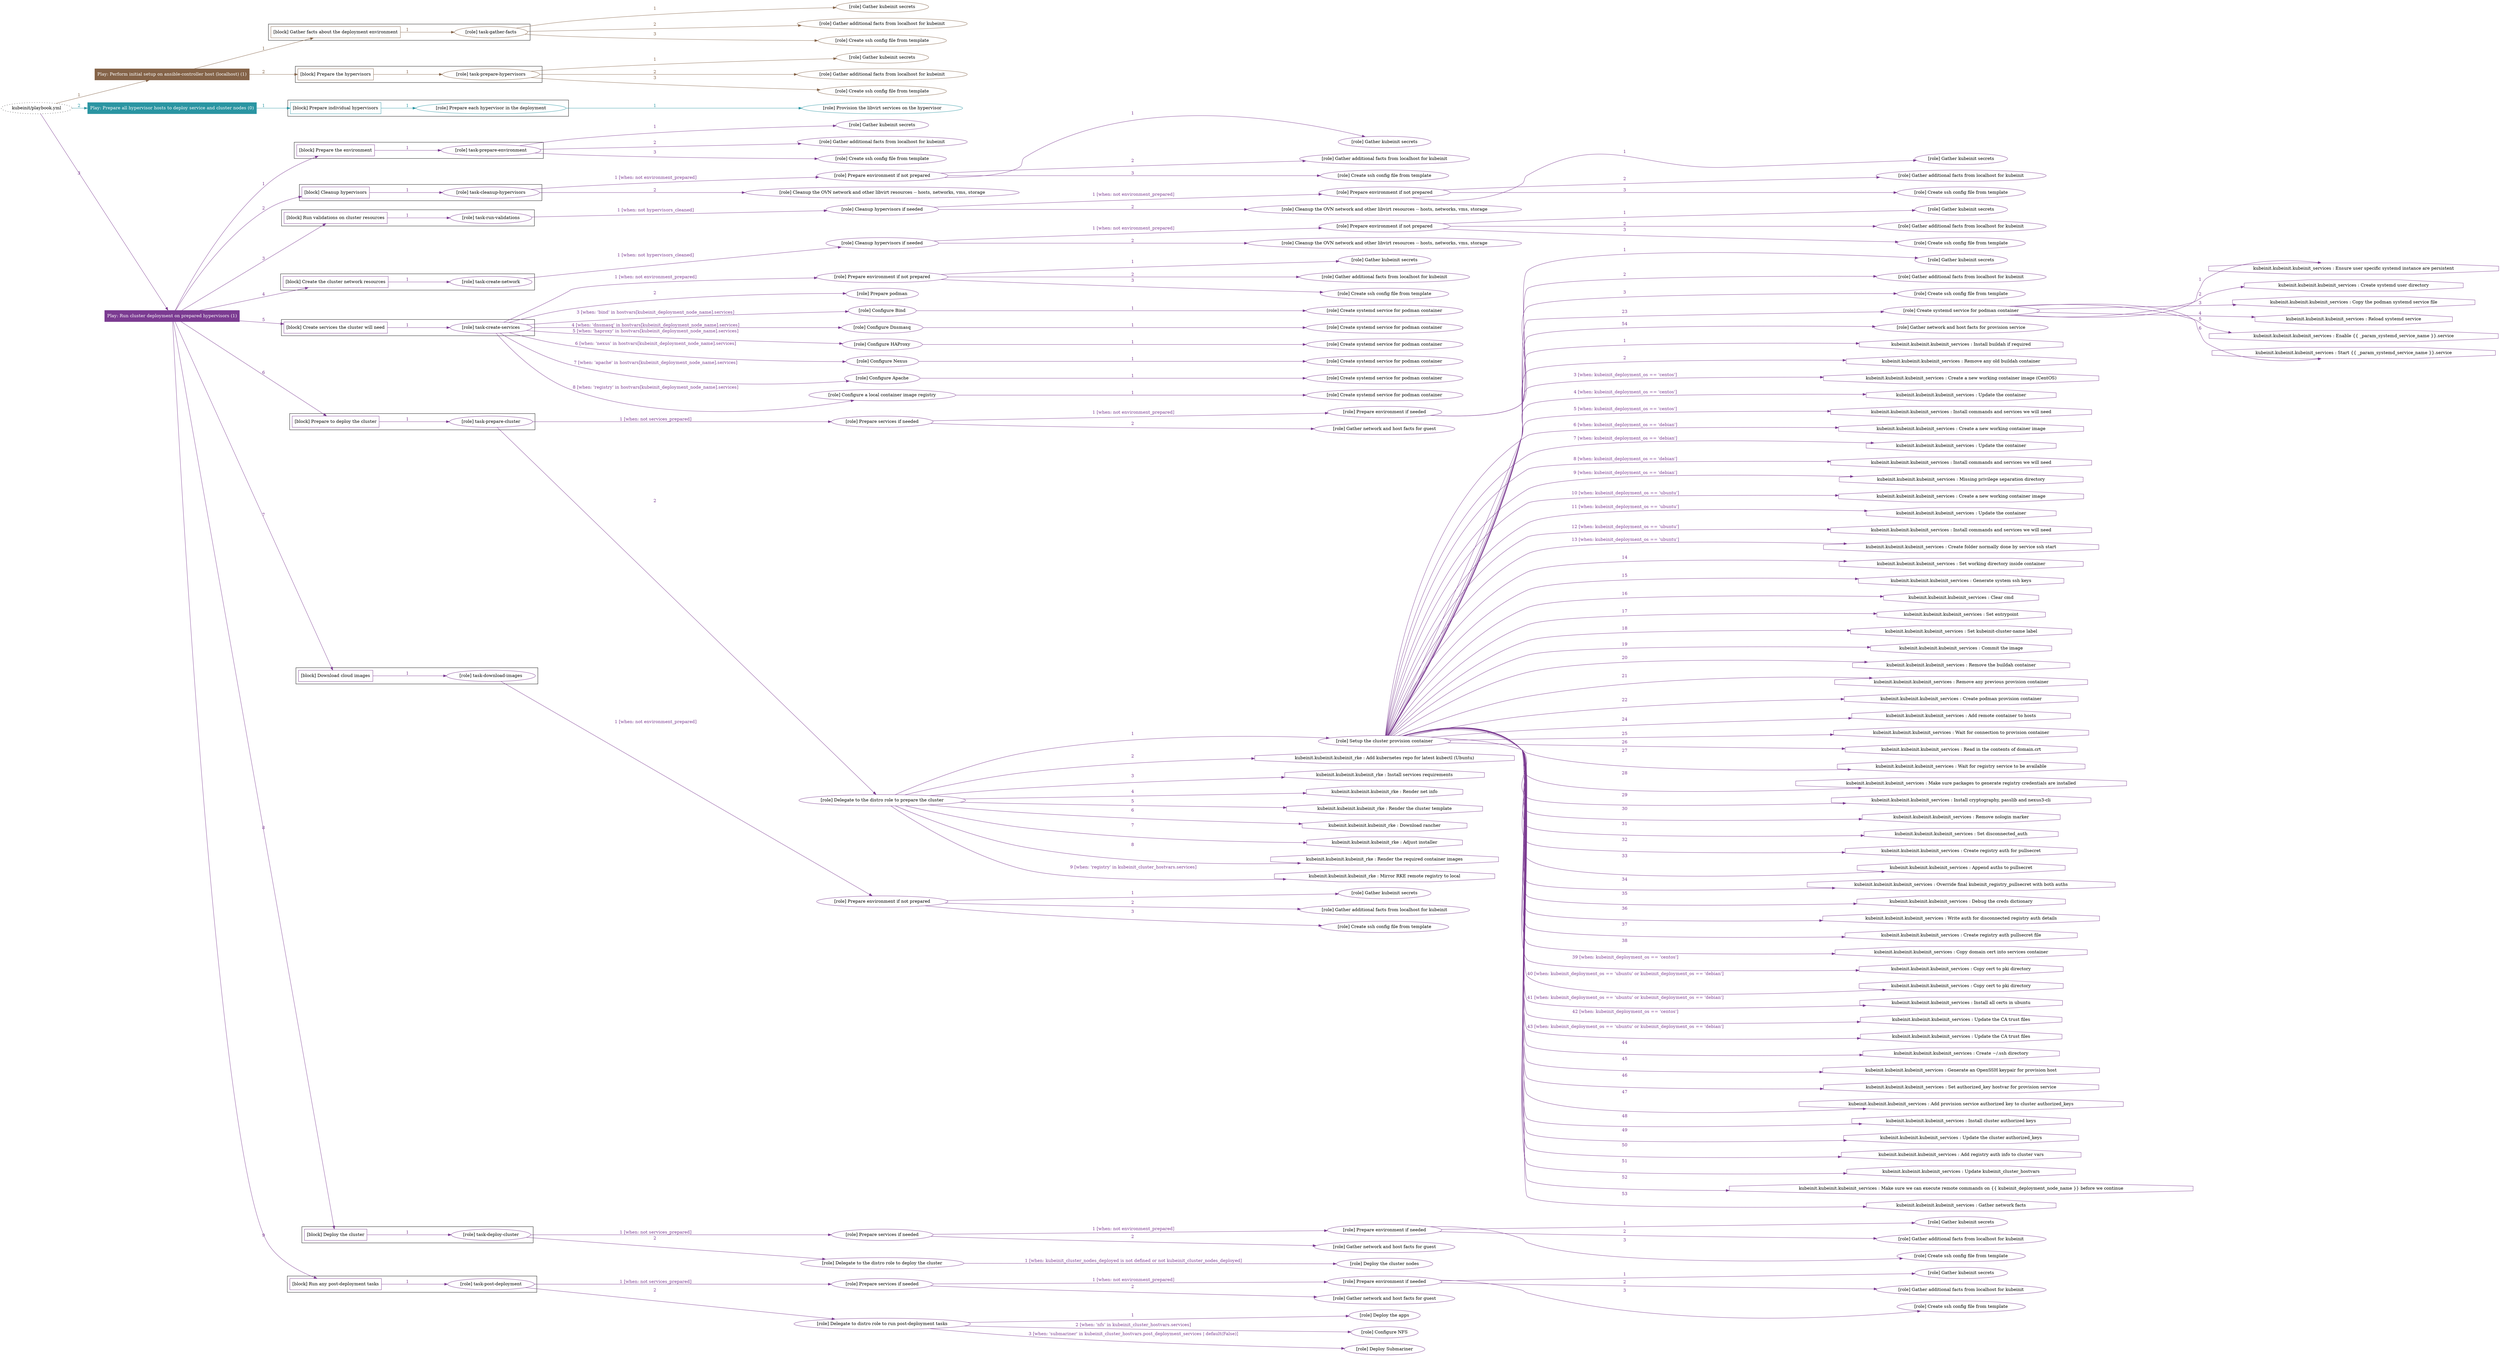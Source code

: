 digraph {
	graph [concentrate=true ordering=in rankdir=LR ratio=fill]
	edge [esep=5 sep=10]
	"kubeinit/playbook.yml" [URL="/home/runner/work/kubeinit/kubeinit/kubeinit/playbook.yml" id=playbook_231e5524 style=dotted]
	play_23287712 [label="Play: Perform initial setup on ansible-controller host (localhost) (1)" URL="/home/runner/work/kubeinit/kubeinit/kubeinit/playbook.yml" color="#846348" fontcolor="#ffffff" id=play_23287712 shape=box style=filled tooltip=localhost]
	"kubeinit/playbook.yml" -> play_23287712 [label="1 " color="#846348" fontcolor="#846348" id=edge_7750bacb labeltooltip="1 " tooltip="1 "]
	subgraph "Gather kubeinit secrets" {
		role_3c53ba44 [label="[role] Gather kubeinit secrets" URL="/home/runner/.ansible/collections/ansible_collections/kubeinit/kubeinit/roles/kubeinit_prepare/tasks/gather_kubeinit_facts.yml" color="#846348" id=role_3c53ba44 tooltip="Gather kubeinit secrets"]
	}
	subgraph "Gather additional facts from localhost for kubeinit" {
		role_c1a7f1c3 [label="[role] Gather additional facts from localhost for kubeinit" URL="/home/runner/.ansible/collections/ansible_collections/kubeinit/kubeinit/roles/kubeinit_prepare/tasks/gather_kubeinit_facts.yml" color="#846348" id=role_c1a7f1c3 tooltip="Gather additional facts from localhost for kubeinit"]
	}
	subgraph "Create ssh config file from template" {
		role_e349f685 [label="[role] Create ssh config file from template" URL="/home/runner/.ansible/collections/ansible_collections/kubeinit/kubeinit/roles/kubeinit_prepare/tasks/gather_kubeinit_facts.yml" color="#846348" id=role_e349f685 tooltip="Create ssh config file from template"]
	}
	subgraph "task-gather-facts" {
		role_f92eb4bd [label="[role] task-gather-facts" URL="/home/runner/work/kubeinit/kubeinit/kubeinit/playbook.yml" color="#846348" id=role_f92eb4bd tooltip="task-gather-facts"]
		role_f92eb4bd -> role_3c53ba44 [label="1 " color="#846348" fontcolor="#846348" id=edge_57e3b73a labeltooltip="1 " tooltip="1 "]
		role_f92eb4bd -> role_c1a7f1c3 [label="2 " color="#846348" fontcolor="#846348" id=edge_13d62dd8 labeltooltip="2 " tooltip="2 "]
		role_f92eb4bd -> role_e349f685 [label="3 " color="#846348" fontcolor="#846348" id=edge_ed5cc36c labeltooltip="3 " tooltip="3 "]
	}
	subgraph "Gather kubeinit secrets" {
		role_5e8e648f [label="[role] Gather kubeinit secrets" URL="/home/runner/.ansible/collections/ansible_collections/kubeinit/kubeinit/roles/kubeinit_prepare/tasks/gather_kubeinit_facts.yml" color="#846348" id=role_5e8e648f tooltip="Gather kubeinit secrets"]
	}
	subgraph "Gather additional facts from localhost for kubeinit" {
		role_ef781e51 [label="[role] Gather additional facts from localhost for kubeinit" URL="/home/runner/.ansible/collections/ansible_collections/kubeinit/kubeinit/roles/kubeinit_prepare/tasks/gather_kubeinit_facts.yml" color="#846348" id=role_ef781e51 tooltip="Gather additional facts from localhost for kubeinit"]
	}
	subgraph "Create ssh config file from template" {
		role_1791c69f [label="[role] Create ssh config file from template" URL="/home/runner/.ansible/collections/ansible_collections/kubeinit/kubeinit/roles/kubeinit_prepare/tasks/gather_kubeinit_facts.yml" color="#846348" id=role_1791c69f tooltip="Create ssh config file from template"]
	}
	subgraph "task-prepare-hypervisors" {
		role_977d2972 [label="[role] task-prepare-hypervisors" URL="/home/runner/work/kubeinit/kubeinit/kubeinit/playbook.yml" color="#846348" id=role_977d2972 tooltip="task-prepare-hypervisors"]
		role_977d2972 -> role_5e8e648f [label="1 " color="#846348" fontcolor="#846348" id=edge_e353677e labeltooltip="1 " tooltip="1 "]
		role_977d2972 -> role_ef781e51 [label="2 " color="#846348" fontcolor="#846348" id=edge_c571c101 labeltooltip="2 " tooltip="2 "]
		role_977d2972 -> role_1791c69f [label="3 " color="#846348" fontcolor="#846348" id=edge_927bbf40 labeltooltip="3 " tooltip="3 "]
	}
	subgraph "Play: Perform initial setup on ansible-controller host (localhost) (1)" {
		play_23287712 -> block_e7561585 [label=1 color="#846348" fontcolor="#846348" id=edge_2b1e0fde labeltooltip=1 tooltip=1]
		subgraph cluster_block_e7561585 {
			block_e7561585 [label="[block] Gather facts about the deployment environment" URL="/home/runner/work/kubeinit/kubeinit/kubeinit/playbook.yml" color="#846348" id=block_e7561585 labeltooltip="Gather facts about the deployment environment" shape=box tooltip="Gather facts about the deployment environment"]
			block_e7561585 -> role_f92eb4bd [label="1 " color="#846348" fontcolor="#846348" id=edge_5c876fd8 labeltooltip="1 " tooltip="1 "]
		}
		play_23287712 -> block_61c93ccf [label=2 color="#846348" fontcolor="#846348" id=edge_4370d121 labeltooltip=2 tooltip=2]
		subgraph cluster_block_61c93ccf {
			block_61c93ccf [label="[block] Prepare the hypervisors" URL="/home/runner/work/kubeinit/kubeinit/kubeinit/playbook.yml" color="#846348" id=block_61c93ccf labeltooltip="Prepare the hypervisors" shape=box tooltip="Prepare the hypervisors"]
			block_61c93ccf -> role_977d2972 [label="1 " color="#846348" fontcolor="#846348" id=edge_d4de9972 labeltooltip="1 " tooltip="1 "]
		}
	}
	play_26fce039 [label="Play: Prepare all hypervisor hosts to deploy service and cluster nodes (0)" URL="/home/runner/work/kubeinit/kubeinit/kubeinit/playbook.yml" color="#2a95a2" fontcolor="#ffffff" id=play_26fce039 shape=box style=filled tooltip="Play: Prepare all hypervisor hosts to deploy service and cluster nodes (0)"]
	"kubeinit/playbook.yml" -> play_26fce039 [label="2 " color="#2a95a2" fontcolor="#2a95a2" id=edge_10b5043c labeltooltip="2 " tooltip="2 "]
	subgraph "Provision the libvirt services on the hypervisor" {
		role_774ef674 [label="[role] Provision the libvirt services on the hypervisor" URL="/home/runner/.ansible/collections/ansible_collections/kubeinit/kubeinit/roles/kubeinit_prepare/tasks/prepare_hypervisor.yml" color="#2a95a2" id=role_774ef674 tooltip="Provision the libvirt services on the hypervisor"]
	}
	subgraph "Prepare each hypervisor in the deployment" {
		role_623eacc2 [label="[role] Prepare each hypervisor in the deployment" URL="/home/runner/work/kubeinit/kubeinit/kubeinit/playbook.yml" color="#2a95a2" id=role_623eacc2 tooltip="Prepare each hypervisor in the deployment"]
		role_623eacc2 -> role_774ef674 [label="1 " color="#2a95a2" fontcolor="#2a95a2" id=edge_d750649a labeltooltip="1 " tooltip="1 "]
	}
	subgraph "Play: Prepare all hypervisor hosts to deploy service and cluster nodes (0)" {
		play_26fce039 -> block_8964c744 [label=1 color="#2a95a2" fontcolor="#2a95a2" id=edge_53030330 labeltooltip=1 tooltip=1]
		subgraph cluster_block_8964c744 {
			block_8964c744 [label="[block] Prepare individual hypervisors" URL="/home/runner/work/kubeinit/kubeinit/kubeinit/playbook.yml" color="#2a95a2" id=block_8964c744 labeltooltip="Prepare individual hypervisors" shape=box tooltip="Prepare individual hypervisors"]
			block_8964c744 -> role_623eacc2 [label="1 " color="#2a95a2" fontcolor="#2a95a2" id=edge_4f728b83 labeltooltip="1 " tooltip="1 "]
		}
	}
	play_2f79fa25 [label="Play: Run cluster deployment on prepared hypervisors (1)" URL="/home/runner/work/kubeinit/kubeinit/kubeinit/playbook.yml" color="#7b3b91" fontcolor="#ffffff" id=play_2f79fa25 shape=box style=filled tooltip=localhost]
	"kubeinit/playbook.yml" -> play_2f79fa25 [label="3 " color="#7b3b91" fontcolor="#7b3b91" id=edge_9b961bc5 labeltooltip="3 " tooltip="3 "]
	subgraph "Gather kubeinit secrets" {
		role_c075fee4 [label="[role] Gather kubeinit secrets" URL="/home/runner/.ansible/collections/ansible_collections/kubeinit/kubeinit/roles/kubeinit_prepare/tasks/gather_kubeinit_facts.yml" color="#7b3b91" id=role_c075fee4 tooltip="Gather kubeinit secrets"]
	}
	subgraph "Gather additional facts from localhost for kubeinit" {
		role_8b7a53d3 [label="[role] Gather additional facts from localhost for kubeinit" URL="/home/runner/.ansible/collections/ansible_collections/kubeinit/kubeinit/roles/kubeinit_prepare/tasks/gather_kubeinit_facts.yml" color="#7b3b91" id=role_8b7a53d3 tooltip="Gather additional facts from localhost for kubeinit"]
	}
	subgraph "Create ssh config file from template" {
		role_5f8df24b [label="[role] Create ssh config file from template" URL="/home/runner/.ansible/collections/ansible_collections/kubeinit/kubeinit/roles/kubeinit_prepare/tasks/gather_kubeinit_facts.yml" color="#7b3b91" id=role_5f8df24b tooltip="Create ssh config file from template"]
	}
	subgraph "task-prepare-environment" {
		role_2a37f4cf [label="[role] task-prepare-environment" URL="/home/runner/work/kubeinit/kubeinit/kubeinit/playbook.yml" color="#7b3b91" id=role_2a37f4cf tooltip="task-prepare-environment"]
		role_2a37f4cf -> role_c075fee4 [label="1 " color="#7b3b91" fontcolor="#7b3b91" id=edge_fa2a97fa labeltooltip="1 " tooltip="1 "]
		role_2a37f4cf -> role_8b7a53d3 [label="2 " color="#7b3b91" fontcolor="#7b3b91" id=edge_ed3bf217 labeltooltip="2 " tooltip="2 "]
		role_2a37f4cf -> role_5f8df24b [label="3 " color="#7b3b91" fontcolor="#7b3b91" id=edge_82b9425f labeltooltip="3 " tooltip="3 "]
	}
	subgraph "Gather kubeinit secrets" {
		role_04a70870 [label="[role] Gather kubeinit secrets" URL="/home/runner/.ansible/collections/ansible_collections/kubeinit/kubeinit/roles/kubeinit_prepare/tasks/gather_kubeinit_facts.yml" color="#7b3b91" id=role_04a70870 tooltip="Gather kubeinit secrets"]
	}
	subgraph "Gather additional facts from localhost for kubeinit" {
		role_7c28077e [label="[role] Gather additional facts from localhost for kubeinit" URL="/home/runner/.ansible/collections/ansible_collections/kubeinit/kubeinit/roles/kubeinit_prepare/tasks/gather_kubeinit_facts.yml" color="#7b3b91" id=role_7c28077e tooltip="Gather additional facts from localhost for kubeinit"]
	}
	subgraph "Create ssh config file from template" {
		role_5ac7d298 [label="[role] Create ssh config file from template" URL="/home/runner/.ansible/collections/ansible_collections/kubeinit/kubeinit/roles/kubeinit_prepare/tasks/gather_kubeinit_facts.yml" color="#7b3b91" id=role_5ac7d298 tooltip="Create ssh config file from template"]
	}
	subgraph "Prepare environment if not prepared" {
		role_c8b5a641 [label="[role] Prepare environment if not prepared" URL="/home/runner/.ansible/collections/ansible_collections/kubeinit/kubeinit/roles/kubeinit_prepare/tasks/cleanup_hypervisors.yml" color="#7b3b91" id=role_c8b5a641 tooltip="Prepare environment if not prepared"]
		role_c8b5a641 -> role_04a70870 [label="1 " color="#7b3b91" fontcolor="#7b3b91" id=edge_f9a54cee labeltooltip="1 " tooltip="1 "]
		role_c8b5a641 -> role_7c28077e [label="2 " color="#7b3b91" fontcolor="#7b3b91" id=edge_ddc0dd11 labeltooltip="2 " tooltip="2 "]
		role_c8b5a641 -> role_5ac7d298 [label="3 " color="#7b3b91" fontcolor="#7b3b91" id=edge_4409cd31 labeltooltip="3 " tooltip="3 "]
	}
	subgraph "Cleanup the OVN network and other libvirt resources -- hosts, networks, vms, storage" {
		role_4c789a61 [label="[role] Cleanup the OVN network and other libvirt resources -- hosts, networks, vms, storage" URL="/home/runner/.ansible/collections/ansible_collections/kubeinit/kubeinit/roles/kubeinit_prepare/tasks/cleanup_hypervisors.yml" color="#7b3b91" id=role_4c789a61 tooltip="Cleanup the OVN network and other libvirt resources -- hosts, networks, vms, storage"]
	}
	subgraph "task-cleanup-hypervisors" {
		role_422a3629 [label="[role] task-cleanup-hypervisors" URL="/home/runner/work/kubeinit/kubeinit/kubeinit/playbook.yml" color="#7b3b91" id=role_422a3629 tooltip="task-cleanup-hypervisors"]
		role_422a3629 -> role_c8b5a641 [label="1 [when: not environment_prepared]" color="#7b3b91" fontcolor="#7b3b91" id=edge_dc207ceb labeltooltip="1 [when: not environment_prepared]" tooltip="1 [when: not environment_prepared]"]
		role_422a3629 -> role_4c789a61 [label="2 " color="#7b3b91" fontcolor="#7b3b91" id=edge_5adf14dd labeltooltip="2 " tooltip="2 "]
	}
	subgraph "Gather kubeinit secrets" {
		role_87c959d5 [label="[role] Gather kubeinit secrets" URL="/home/runner/.ansible/collections/ansible_collections/kubeinit/kubeinit/roles/kubeinit_prepare/tasks/gather_kubeinit_facts.yml" color="#7b3b91" id=role_87c959d5 tooltip="Gather kubeinit secrets"]
	}
	subgraph "Gather additional facts from localhost for kubeinit" {
		role_a9f722ed [label="[role] Gather additional facts from localhost for kubeinit" URL="/home/runner/.ansible/collections/ansible_collections/kubeinit/kubeinit/roles/kubeinit_prepare/tasks/gather_kubeinit_facts.yml" color="#7b3b91" id=role_a9f722ed tooltip="Gather additional facts from localhost for kubeinit"]
	}
	subgraph "Create ssh config file from template" {
		role_13ad96a8 [label="[role] Create ssh config file from template" URL="/home/runner/.ansible/collections/ansible_collections/kubeinit/kubeinit/roles/kubeinit_prepare/tasks/gather_kubeinit_facts.yml" color="#7b3b91" id=role_13ad96a8 tooltip="Create ssh config file from template"]
	}
	subgraph "Prepare environment if not prepared" {
		role_9b958a3c [label="[role] Prepare environment if not prepared" URL="/home/runner/.ansible/collections/ansible_collections/kubeinit/kubeinit/roles/kubeinit_prepare/tasks/cleanup_hypervisors.yml" color="#7b3b91" id=role_9b958a3c tooltip="Prepare environment if not prepared"]
		role_9b958a3c -> role_87c959d5 [label="1 " color="#7b3b91" fontcolor="#7b3b91" id=edge_6c0e32ae labeltooltip="1 " tooltip="1 "]
		role_9b958a3c -> role_a9f722ed [label="2 " color="#7b3b91" fontcolor="#7b3b91" id=edge_350f77c2 labeltooltip="2 " tooltip="2 "]
		role_9b958a3c -> role_13ad96a8 [label="3 " color="#7b3b91" fontcolor="#7b3b91" id=edge_3ada082c labeltooltip="3 " tooltip="3 "]
	}
	subgraph "Cleanup the OVN network and other libvirt resources -- hosts, networks, vms, storage" {
		role_10dfbb77 [label="[role] Cleanup the OVN network and other libvirt resources -- hosts, networks, vms, storage" URL="/home/runner/.ansible/collections/ansible_collections/kubeinit/kubeinit/roles/kubeinit_prepare/tasks/cleanup_hypervisors.yml" color="#7b3b91" id=role_10dfbb77 tooltip="Cleanup the OVN network and other libvirt resources -- hosts, networks, vms, storage"]
	}
	subgraph "Cleanup hypervisors if needed" {
		role_35169bd7 [label="[role] Cleanup hypervisors if needed" URL="/home/runner/.ansible/collections/ansible_collections/kubeinit/kubeinit/roles/kubeinit_validations/tasks/main.yml" color="#7b3b91" id=role_35169bd7 tooltip="Cleanup hypervisors if needed"]
		role_35169bd7 -> role_9b958a3c [label="1 [when: not environment_prepared]" color="#7b3b91" fontcolor="#7b3b91" id=edge_f81a52c5 labeltooltip="1 [when: not environment_prepared]" tooltip="1 [when: not environment_prepared]"]
		role_35169bd7 -> role_10dfbb77 [label="2 " color="#7b3b91" fontcolor="#7b3b91" id=edge_a610210b labeltooltip="2 " tooltip="2 "]
	}
	subgraph "task-run-validations" {
		role_cb3afb9c [label="[role] task-run-validations" URL="/home/runner/work/kubeinit/kubeinit/kubeinit/playbook.yml" color="#7b3b91" id=role_cb3afb9c tooltip="task-run-validations"]
		role_cb3afb9c -> role_35169bd7 [label="1 [when: not hypervisors_cleaned]" color="#7b3b91" fontcolor="#7b3b91" id=edge_b3cfd0ce labeltooltip="1 [when: not hypervisors_cleaned]" tooltip="1 [when: not hypervisors_cleaned]"]
	}
	subgraph "Gather kubeinit secrets" {
		role_35954df2 [label="[role] Gather kubeinit secrets" URL="/home/runner/.ansible/collections/ansible_collections/kubeinit/kubeinit/roles/kubeinit_prepare/tasks/gather_kubeinit_facts.yml" color="#7b3b91" id=role_35954df2 tooltip="Gather kubeinit secrets"]
	}
	subgraph "Gather additional facts from localhost for kubeinit" {
		role_12c23905 [label="[role] Gather additional facts from localhost for kubeinit" URL="/home/runner/.ansible/collections/ansible_collections/kubeinit/kubeinit/roles/kubeinit_prepare/tasks/gather_kubeinit_facts.yml" color="#7b3b91" id=role_12c23905 tooltip="Gather additional facts from localhost for kubeinit"]
	}
	subgraph "Create ssh config file from template" {
		role_139afcc9 [label="[role] Create ssh config file from template" URL="/home/runner/.ansible/collections/ansible_collections/kubeinit/kubeinit/roles/kubeinit_prepare/tasks/gather_kubeinit_facts.yml" color="#7b3b91" id=role_139afcc9 tooltip="Create ssh config file from template"]
	}
	subgraph "Prepare environment if not prepared" {
		role_e39e356b [label="[role] Prepare environment if not prepared" URL="/home/runner/.ansible/collections/ansible_collections/kubeinit/kubeinit/roles/kubeinit_prepare/tasks/cleanup_hypervisors.yml" color="#7b3b91" id=role_e39e356b tooltip="Prepare environment if not prepared"]
		role_e39e356b -> role_35954df2 [label="1 " color="#7b3b91" fontcolor="#7b3b91" id=edge_dc87696d labeltooltip="1 " tooltip="1 "]
		role_e39e356b -> role_12c23905 [label="2 " color="#7b3b91" fontcolor="#7b3b91" id=edge_b3dada5e labeltooltip="2 " tooltip="2 "]
		role_e39e356b -> role_139afcc9 [label="3 " color="#7b3b91" fontcolor="#7b3b91" id=edge_b280a605 labeltooltip="3 " tooltip="3 "]
	}
	subgraph "Cleanup the OVN network and other libvirt resources -- hosts, networks, vms, storage" {
		role_cce11573 [label="[role] Cleanup the OVN network and other libvirt resources -- hosts, networks, vms, storage" URL="/home/runner/.ansible/collections/ansible_collections/kubeinit/kubeinit/roles/kubeinit_prepare/tasks/cleanup_hypervisors.yml" color="#7b3b91" id=role_cce11573 tooltip="Cleanup the OVN network and other libvirt resources -- hosts, networks, vms, storage"]
	}
	subgraph "Cleanup hypervisors if needed" {
		role_b39dfd1b [label="[role] Cleanup hypervisors if needed" URL="/home/runner/.ansible/collections/ansible_collections/kubeinit/kubeinit/roles/kubeinit_libvirt/tasks/create_network.yml" color="#7b3b91" id=role_b39dfd1b tooltip="Cleanup hypervisors if needed"]
		role_b39dfd1b -> role_e39e356b [label="1 [when: not environment_prepared]" color="#7b3b91" fontcolor="#7b3b91" id=edge_61d4f1b3 labeltooltip="1 [when: not environment_prepared]" tooltip="1 [when: not environment_prepared]"]
		role_b39dfd1b -> role_cce11573 [label="2 " color="#7b3b91" fontcolor="#7b3b91" id=edge_2c73da20 labeltooltip="2 " tooltip="2 "]
	}
	subgraph "task-create-network" {
		role_58628838 [label="[role] task-create-network" URL="/home/runner/work/kubeinit/kubeinit/kubeinit/playbook.yml" color="#7b3b91" id=role_58628838 tooltip="task-create-network"]
		role_58628838 -> role_b39dfd1b [label="1 [when: not hypervisors_cleaned]" color="#7b3b91" fontcolor="#7b3b91" id=edge_9d60ba4f labeltooltip="1 [when: not hypervisors_cleaned]" tooltip="1 [when: not hypervisors_cleaned]"]
	}
	subgraph "Gather kubeinit secrets" {
		role_88613f9f [label="[role] Gather kubeinit secrets" URL="/home/runner/.ansible/collections/ansible_collections/kubeinit/kubeinit/roles/kubeinit_prepare/tasks/gather_kubeinit_facts.yml" color="#7b3b91" id=role_88613f9f tooltip="Gather kubeinit secrets"]
	}
	subgraph "Gather additional facts from localhost for kubeinit" {
		role_d79f7f34 [label="[role] Gather additional facts from localhost for kubeinit" URL="/home/runner/.ansible/collections/ansible_collections/kubeinit/kubeinit/roles/kubeinit_prepare/tasks/gather_kubeinit_facts.yml" color="#7b3b91" id=role_d79f7f34 tooltip="Gather additional facts from localhost for kubeinit"]
	}
	subgraph "Create ssh config file from template" {
		role_64cc983d [label="[role] Create ssh config file from template" URL="/home/runner/.ansible/collections/ansible_collections/kubeinit/kubeinit/roles/kubeinit_prepare/tasks/gather_kubeinit_facts.yml" color="#7b3b91" id=role_64cc983d tooltip="Create ssh config file from template"]
	}
	subgraph "Prepare environment if not prepared" {
		role_89d32130 [label="[role] Prepare environment if not prepared" URL="/home/runner/.ansible/collections/ansible_collections/kubeinit/kubeinit/roles/kubeinit_services/tasks/main.yml" color="#7b3b91" id=role_89d32130 tooltip="Prepare environment if not prepared"]
		role_89d32130 -> role_88613f9f [label="1 " color="#7b3b91" fontcolor="#7b3b91" id=edge_a7f28322 labeltooltip="1 " tooltip="1 "]
		role_89d32130 -> role_d79f7f34 [label="2 " color="#7b3b91" fontcolor="#7b3b91" id=edge_53a61cb8 labeltooltip="2 " tooltip="2 "]
		role_89d32130 -> role_64cc983d [label="3 " color="#7b3b91" fontcolor="#7b3b91" id=edge_c36ccd08 labeltooltip="3 " tooltip="3 "]
	}
	subgraph "Prepare podman" {
		role_36f04969 [label="[role] Prepare podman" URL="/home/runner/.ansible/collections/ansible_collections/kubeinit/kubeinit/roles/kubeinit_services/tasks/00_create_service_pod.yml" color="#7b3b91" id=role_36f04969 tooltip="Prepare podman"]
	}
	subgraph "Create systemd service for podman container" {
		role_1dc6e41c [label="[role] Create systemd service for podman container" URL="/home/runner/.ansible/collections/ansible_collections/kubeinit/kubeinit/roles/kubeinit_bind/tasks/main.yml" color="#7b3b91" id=role_1dc6e41c tooltip="Create systemd service for podman container"]
	}
	subgraph "Configure Bind" {
		role_5903ca03 [label="[role] Configure Bind" URL="/home/runner/.ansible/collections/ansible_collections/kubeinit/kubeinit/roles/kubeinit_services/tasks/start_services_containers.yml" color="#7b3b91" id=role_5903ca03 tooltip="Configure Bind"]
		role_5903ca03 -> role_1dc6e41c [label="1 " color="#7b3b91" fontcolor="#7b3b91" id=edge_7ca1d36f labeltooltip="1 " tooltip="1 "]
	}
	subgraph "Create systemd service for podman container" {
		role_2385a780 [label="[role] Create systemd service for podman container" URL="/home/runner/.ansible/collections/ansible_collections/kubeinit/kubeinit/roles/kubeinit_dnsmasq/tasks/main.yml" color="#7b3b91" id=role_2385a780 tooltip="Create systemd service for podman container"]
	}
	subgraph "Configure Dnsmasq" {
		role_214eb950 [label="[role] Configure Dnsmasq" URL="/home/runner/.ansible/collections/ansible_collections/kubeinit/kubeinit/roles/kubeinit_services/tasks/start_services_containers.yml" color="#7b3b91" id=role_214eb950 tooltip="Configure Dnsmasq"]
		role_214eb950 -> role_2385a780 [label="1 " color="#7b3b91" fontcolor="#7b3b91" id=edge_454845be labeltooltip="1 " tooltip="1 "]
	}
	subgraph "Create systemd service for podman container" {
		role_616d8d26 [label="[role] Create systemd service for podman container" URL="/home/runner/.ansible/collections/ansible_collections/kubeinit/kubeinit/roles/kubeinit_haproxy/tasks/main.yml" color="#7b3b91" id=role_616d8d26 tooltip="Create systemd service for podman container"]
	}
	subgraph "Configure HAProxy" {
		role_e8a31721 [label="[role] Configure HAProxy" URL="/home/runner/.ansible/collections/ansible_collections/kubeinit/kubeinit/roles/kubeinit_services/tasks/start_services_containers.yml" color="#7b3b91" id=role_e8a31721 tooltip="Configure HAProxy"]
		role_e8a31721 -> role_616d8d26 [label="1 " color="#7b3b91" fontcolor="#7b3b91" id=edge_30548c7a labeltooltip="1 " tooltip="1 "]
	}
	subgraph "Create systemd service for podman container" {
		role_3bbf3343 [label="[role] Create systemd service for podman container" URL="/home/runner/.ansible/collections/ansible_collections/kubeinit/kubeinit/roles/kubeinit_nexus/tasks/main.yml" color="#7b3b91" id=role_3bbf3343 tooltip="Create systemd service for podman container"]
	}
	subgraph "Configure Nexus" {
		role_7ce4ee8a [label="[role] Configure Nexus" URL="/home/runner/.ansible/collections/ansible_collections/kubeinit/kubeinit/roles/kubeinit_services/tasks/start_services_containers.yml" color="#7b3b91" id=role_7ce4ee8a tooltip="Configure Nexus"]
		role_7ce4ee8a -> role_3bbf3343 [label="1 " color="#7b3b91" fontcolor="#7b3b91" id=edge_ed9a625e labeltooltip="1 " tooltip="1 "]
	}
	subgraph "Create systemd service for podman container" {
		role_c2c5ffea [label="[role] Create systemd service for podman container" URL="/home/runner/.ansible/collections/ansible_collections/kubeinit/kubeinit/roles/kubeinit_apache/tasks/main.yml" color="#7b3b91" id=role_c2c5ffea tooltip="Create systemd service for podman container"]
	}
	subgraph "Configure Apache" {
		role_2bb8f1e6 [label="[role] Configure Apache" URL="/home/runner/.ansible/collections/ansible_collections/kubeinit/kubeinit/roles/kubeinit_services/tasks/start_services_containers.yml" color="#7b3b91" id=role_2bb8f1e6 tooltip="Configure Apache"]
		role_2bb8f1e6 -> role_c2c5ffea [label="1 " color="#7b3b91" fontcolor="#7b3b91" id=edge_243ae90f labeltooltip="1 " tooltip="1 "]
	}
	subgraph "Create systemd service for podman container" {
		role_a854c666 [label="[role] Create systemd service for podman container" URL="/home/runner/.ansible/collections/ansible_collections/kubeinit/kubeinit/roles/kubeinit_registry/tasks/main.yml" color="#7b3b91" id=role_a854c666 tooltip="Create systemd service for podman container"]
	}
	subgraph "Configure a local container image registry" {
		role_f2e1620d [label="[role] Configure a local container image registry" URL="/home/runner/.ansible/collections/ansible_collections/kubeinit/kubeinit/roles/kubeinit_services/tasks/start_services_containers.yml" color="#7b3b91" id=role_f2e1620d tooltip="Configure a local container image registry"]
		role_f2e1620d -> role_a854c666 [label="1 " color="#7b3b91" fontcolor="#7b3b91" id=edge_bf5b399b labeltooltip="1 " tooltip="1 "]
	}
	subgraph "task-create-services" {
		role_3e25c037 [label="[role] task-create-services" URL="/home/runner/work/kubeinit/kubeinit/kubeinit/playbook.yml" color="#7b3b91" id=role_3e25c037 tooltip="task-create-services"]
		role_3e25c037 -> role_89d32130 [label="1 [when: not environment_prepared]" color="#7b3b91" fontcolor="#7b3b91" id=edge_16b35cb5 labeltooltip="1 [when: not environment_prepared]" tooltip="1 [when: not environment_prepared]"]
		role_3e25c037 -> role_36f04969 [label="2 " color="#7b3b91" fontcolor="#7b3b91" id=edge_96add5af labeltooltip="2 " tooltip="2 "]
		role_3e25c037 -> role_5903ca03 [label="3 [when: 'bind' in hostvars[kubeinit_deployment_node_name].services]" color="#7b3b91" fontcolor="#7b3b91" id=edge_e16a1861 labeltooltip="3 [when: 'bind' in hostvars[kubeinit_deployment_node_name].services]" tooltip="3 [when: 'bind' in hostvars[kubeinit_deployment_node_name].services]"]
		role_3e25c037 -> role_214eb950 [label="4 [when: 'dnsmasq' in hostvars[kubeinit_deployment_node_name].services]" color="#7b3b91" fontcolor="#7b3b91" id=edge_993508df labeltooltip="4 [when: 'dnsmasq' in hostvars[kubeinit_deployment_node_name].services]" tooltip="4 [when: 'dnsmasq' in hostvars[kubeinit_deployment_node_name].services]"]
		role_3e25c037 -> role_e8a31721 [label="5 [when: 'haproxy' in hostvars[kubeinit_deployment_node_name].services]" color="#7b3b91" fontcolor="#7b3b91" id=edge_bbe9cdc5 labeltooltip="5 [when: 'haproxy' in hostvars[kubeinit_deployment_node_name].services]" tooltip="5 [when: 'haproxy' in hostvars[kubeinit_deployment_node_name].services]"]
		role_3e25c037 -> role_7ce4ee8a [label="6 [when: 'nexus' in hostvars[kubeinit_deployment_node_name].services]" color="#7b3b91" fontcolor="#7b3b91" id=edge_bb9fb4e7 labeltooltip="6 [when: 'nexus' in hostvars[kubeinit_deployment_node_name].services]" tooltip="6 [when: 'nexus' in hostvars[kubeinit_deployment_node_name].services]"]
		role_3e25c037 -> role_2bb8f1e6 [label="7 [when: 'apache' in hostvars[kubeinit_deployment_node_name].services]" color="#7b3b91" fontcolor="#7b3b91" id=edge_302f43b9 labeltooltip="7 [when: 'apache' in hostvars[kubeinit_deployment_node_name].services]" tooltip="7 [when: 'apache' in hostvars[kubeinit_deployment_node_name].services]"]
		role_3e25c037 -> role_f2e1620d [label="8 [when: 'registry' in hostvars[kubeinit_deployment_node_name].services]" color="#7b3b91" fontcolor="#7b3b91" id=edge_4b2bdec3 labeltooltip="8 [when: 'registry' in hostvars[kubeinit_deployment_node_name].services]" tooltip="8 [when: 'registry' in hostvars[kubeinit_deployment_node_name].services]"]
	}
	subgraph "Gather kubeinit secrets" {
		role_2d766d96 [label="[role] Gather kubeinit secrets" URL="/home/runner/.ansible/collections/ansible_collections/kubeinit/kubeinit/roles/kubeinit_prepare/tasks/gather_kubeinit_facts.yml" color="#7b3b91" id=role_2d766d96 tooltip="Gather kubeinit secrets"]
	}
	subgraph "Gather additional facts from localhost for kubeinit" {
		role_a7d353fe [label="[role] Gather additional facts from localhost for kubeinit" URL="/home/runner/.ansible/collections/ansible_collections/kubeinit/kubeinit/roles/kubeinit_prepare/tasks/gather_kubeinit_facts.yml" color="#7b3b91" id=role_a7d353fe tooltip="Gather additional facts from localhost for kubeinit"]
	}
	subgraph "Create ssh config file from template" {
		role_2d441718 [label="[role] Create ssh config file from template" URL="/home/runner/.ansible/collections/ansible_collections/kubeinit/kubeinit/roles/kubeinit_prepare/tasks/gather_kubeinit_facts.yml" color="#7b3b91" id=role_2d441718 tooltip="Create ssh config file from template"]
	}
	subgraph "Prepare environment if needed" {
		role_0d4a9e5d [label="[role] Prepare environment if needed" URL="/home/runner/.ansible/collections/ansible_collections/kubeinit/kubeinit/roles/kubeinit_services/tasks/prepare_services.yml" color="#7b3b91" id=role_0d4a9e5d tooltip="Prepare environment if needed"]
		role_0d4a9e5d -> role_2d766d96 [label="1 " color="#7b3b91" fontcolor="#7b3b91" id=edge_d3d02caa labeltooltip="1 " tooltip="1 "]
		role_0d4a9e5d -> role_a7d353fe [label="2 " color="#7b3b91" fontcolor="#7b3b91" id=edge_1e564966 labeltooltip="2 " tooltip="2 "]
		role_0d4a9e5d -> role_2d441718 [label="3 " color="#7b3b91" fontcolor="#7b3b91" id=edge_d0623e7e labeltooltip="3 " tooltip="3 "]
	}
	subgraph "Gather network and host facts for guest" {
		role_2ad2c1e2 [label="[role] Gather network and host facts for guest" URL="/home/runner/.ansible/collections/ansible_collections/kubeinit/kubeinit/roles/kubeinit_services/tasks/prepare_services.yml" color="#7b3b91" id=role_2ad2c1e2 tooltip="Gather network and host facts for guest"]
	}
	subgraph "Prepare services if needed" {
		role_8af16d38 [label="[role] Prepare services if needed" URL="/home/runner/.ansible/collections/ansible_collections/kubeinit/kubeinit/roles/kubeinit_prepare/tasks/prepare_cluster.yml" color="#7b3b91" id=role_8af16d38 tooltip="Prepare services if needed"]
		role_8af16d38 -> role_0d4a9e5d [label="1 [when: not environment_prepared]" color="#7b3b91" fontcolor="#7b3b91" id=edge_4ffacf48 labeltooltip="1 [when: not environment_prepared]" tooltip="1 [when: not environment_prepared]"]
		role_8af16d38 -> role_2ad2c1e2 [label="2 " color="#7b3b91" fontcolor="#7b3b91" id=edge_a59830da labeltooltip="2 " tooltip="2 "]
	}
	subgraph "Create systemd service for podman container" {
		role_bd373f75 [label="[role] Create systemd service for podman container" URL="/home/runner/.ansible/collections/ansible_collections/kubeinit/kubeinit/roles/kubeinit_services/tasks/create_provision_container.yml" color="#7b3b91" id=role_bd373f75 tooltip="Create systemd service for podman container"]
		task_08ff9b5f [label="kubeinit.kubeinit.kubeinit_services : Ensure user specific systemd instance are persistent" URL="/home/runner/.ansible/collections/ansible_collections/kubeinit/kubeinit/roles/kubeinit_services/tasks/create_managed_service.yml" color="#7b3b91" id=task_08ff9b5f shape=octagon tooltip="kubeinit.kubeinit.kubeinit_services : Ensure user specific systemd instance are persistent"]
		role_bd373f75 -> task_08ff9b5f [label="1 " color="#7b3b91" fontcolor="#7b3b91" id=edge_e025ef91 labeltooltip="1 " tooltip="1 "]
		task_679bc183 [label="kubeinit.kubeinit.kubeinit_services : Create systemd user directory" URL="/home/runner/.ansible/collections/ansible_collections/kubeinit/kubeinit/roles/kubeinit_services/tasks/create_managed_service.yml" color="#7b3b91" id=task_679bc183 shape=octagon tooltip="kubeinit.kubeinit.kubeinit_services : Create systemd user directory"]
		role_bd373f75 -> task_679bc183 [label="2 " color="#7b3b91" fontcolor="#7b3b91" id=edge_7382cafc labeltooltip="2 " tooltip="2 "]
		task_62bf09fe [label="kubeinit.kubeinit.kubeinit_services : Copy the podman systemd service file" URL="/home/runner/.ansible/collections/ansible_collections/kubeinit/kubeinit/roles/kubeinit_services/tasks/create_managed_service.yml" color="#7b3b91" id=task_62bf09fe shape=octagon tooltip="kubeinit.kubeinit.kubeinit_services : Copy the podman systemd service file"]
		role_bd373f75 -> task_62bf09fe [label="3 " color="#7b3b91" fontcolor="#7b3b91" id=edge_e95aa20d labeltooltip="3 " tooltip="3 "]
		task_7dfe73b8 [label="kubeinit.kubeinit.kubeinit_services : Reload systemd service" URL="/home/runner/.ansible/collections/ansible_collections/kubeinit/kubeinit/roles/kubeinit_services/tasks/create_managed_service.yml" color="#7b3b91" id=task_7dfe73b8 shape=octagon tooltip="kubeinit.kubeinit.kubeinit_services : Reload systemd service"]
		role_bd373f75 -> task_7dfe73b8 [label="4 " color="#7b3b91" fontcolor="#7b3b91" id=edge_8d0c7c27 labeltooltip="4 " tooltip="4 "]
		task_7655a273 [label="kubeinit.kubeinit.kubeinit_services : Enable {{ _param_systemd_service_name }}.service" URL="/home/runner/.ansible/collections/ansible_collections/kubeinit/kubeinit/roles/kubeinit_services/tasks/create_managed_service.yml" color="#7b3b91" id=task_7655a273 shape=octagon tooltip="kubeinit.kubeinit.kubeinit_services : Enable {{ _param_systemd_service_name }}.service"]
		role_bd373f75 -> task_7655a273 [label="5 " color="#7b3b91" fontcolor="#7b3b91" id=edge_f7cda941 labeltooltip="5 " tooltip="5 "]
		task_10ccc751 [label="kubeinit.kubeinit.kubeinit_services : Start {{ _param_systemd_service_name }}.service" URL="/home/runner/.ansible/collections/ansible_collections/kubeinit/kubeinit/roles/kubeinit_services/tasks/create_managed_service.yml" color="#7b3b91" id=task_10ccc751 shape=octagon tooltip="kubeinit.kubeinit.kubeinit_services : Start {{ _param_systemd_service_name }}.service"]
		role_bd373f75 -> task_10ccc751 [label="6 " color="#7b3b91" fontcolor="#7b3b91" id=edge_0bde2c32 labeltooltip="6 " tooltip="6 "]
	}
	subgraph "Gather network and host facts for provision service" {
		role_4408798d [label="[role] Gather network and host facts for provision service" URL="/home/runner/.ansible/collections/ansible_collections/kubeinit/kubeinit/roles/kubeinit_services/tasks/create_provision_container.yml" color="#7b3b91" id=role_4408798d tooltip="Gather network and host facts for provision service"]
	}
	subgraph "Setup the cluster provision container" {
		role_c666e06c [label="[role] Setup the cluster provision container" URL="/home/runner/.ansible/collections/ansible_collections/kubeinit/kubeinit/roles/kubeinit_rke/tasks/prepare_cluster.yml" color="#7b3b91" id=role_c666e06c tooltip="Setup the cluster provision container"]
		task_36d0b9b9 [label="kubeinit.kubeinit.kubeinit_services : Install buildah if required" URL="/home/runner/.ansible/collections/ansible_collections/kubeinit/kubeinit/roles/kubeinit_services/tasks/create_provision_container.yml" color="#7b3b91" id=task_36d0b9b9 shape=octagon tooltip="kubeinit.kubeinit.kubeinit_services : Install buildah if required"]
		role_c666e06c -> task_36d0b9b9 [label="1 " color="#7b3b91" fontcolor="#7b3b91" id=edge_3b587ae6 labeltooltip="1 " tooltip="1 "]
		task_8690de53 [label="kubeinit.kubeinit.kubeinit_services : Remove any old buildah container" URL="/home/runner/.ansible/collections/ansible_collections/kubeinit/kubeinit/roles/kubeinit_services/tasks/create_provision_container.yml" color="#7b3b91" id=task_8690de53 shape=octagon tooltip="kubeinit.kubeinit.kubeinit_services : Remove any old buildah container"]
		role_c666e06c -> task_8690de53 [label="2 " color="#7b3b91" fontcolor="#7b3b91" id=edge_6e695647 labeltooltip="2 " tooltip="2 "]
		task_eb6c9e7b [label="kubeinit.kubeinit.kubeinit_services : Create a new working container image (CentOS)" URL="/home/runner/.ansible/collections/ansible_collections/kubeinit/kubeinit/roles/kubeinit_services/tasks/create_provision_container.yml" color="#7b3b91" id=task_eb6c9e7b shape=octagon tooltip="kubeinit.kubeinit.kubeinit_services : Create a new working container image (CentOS)"]
		role_c666e06c -> task_eb6c9e7b [label="3 [when: kubeinit_deployment_os == 'centos']" color="#7b3b91" fontcolor="#7b3b91" id=edge_d76d5df6 labeltooltip="3 [when: kubeinit_deployment_os == 'centos']" tooltip="3 [when: kubeinit_deployment_os == 'centos']"]
		task_903eb24b [label="kubeinit.kubeinit.kubeinit_services : Update the container" URL="/home/runner/.ansible/collections/ansible_collections/kubeinit/kubeinit/roles/kubeinit_services/tasks/create_provision_container.yml" color="#7b3b91" id=task_903eb24b shape=octagon tooltip="kubeinit.kubeinit.kubeinit_services : Update the container"]
		role_c666e06c -> task_903eb24b [label="4 [when: kubeinit_deployment_os == 'centos']" color="#7b3b91" fontcolor="#7b3b91" id=edge_772677d3 labeltooltip="4 [when: kubeinit_deployment_os == 'centos']" tooltip="4 [when: kubeinit_deployment_os == 'centos']"]
		task_98ea699e [label="kubeinit.kubeinit.kubeinit_services : Install commands and services we will need" URL="/home/runner/.ansible/collections/ansible_collections/kubeinit/kubeinit/roles/kubeinit_services/tasks/create_provision_container.yml" color="#7b3b91" id=task_98ea699e shape=octagon tooltip="kubeinit.kubeinit.kubeinit_services : Install commands and services we will need"]
		role_c666e06c -> task_98ea699e [label="5 [when: kubeinit_deployment_os == 'centos']" color="#7b3b91" fontcolor="#7b3b91" id=edge_4e37656d labeltooltip="5 [when: kubeinit_deployment_os == 'centos']" tooltip="5 [when: kubeinit_deployment_os == 'centos']"]
		task_40a57f67 [label="kubeinit.kubeinit.kubeinit_services : Create a new working container image" URL="/home/runner/.ansible/collections/ansible_collections/kubeinit/kubeinit/roles/kubeinit_services/tasks/create_provision_container.yml" color="#7b3b91" id=task_40a57f67 shape=octagon tooltip="kubeinit.kubeinit.kubeinit_services : Create a new working container image"]
		role_c666e06c -> task_40a57f67 [label="6 [when: kubeinit_deployment_os == 'debian']" color="#7b3b91" fontcolor="#7b3b91" id=edge_7a9302e6 labeltooltip="6 [when: kubeinit_deployment_os == 'debian']" tooltip="6 [when: kubeinit_deployment_os == 'debian']"]
		task_ce3dc90a [label="kubeinit.kubeinit.kubeinit_services : Update the container" URL="/home/runner/.ansible/collections/ansible_collections/kubeinit/kubeinit/roles/kubeinit_services/tasks/create_provision_container.yml" color="#7b3b91" id=task_ce3dc90a shape=octagon tooltip="kubeinit.kubeinit.kubeinit_services : Update the container"]
		role_c666e06c -> task_ce3dc90a [label="7 [when: kubeinit_deployment_os == 'debian']" color="#7b3b91" fontcolor="#7b3b91" id=edge_1fdc6235 labeltooltip="7 [when: kubeinit_deployment_os == 'debian']" tooltip="7 [when: kubeinit_deployment_os == 'debian']"]
		task_979e5744 [label="kubeinit.kubeinit.kubeinit_services : Install commands and services we will need" URL="/home/runner/.ansible/collections/ansible_collections/kubeinit/kubeinit/roles/kubeinit_services/tasks/create_provision_container.yml" color="#7b3b91" id=task_979e5744 shape=octagon tooltip="kubeinit.kubeinit.kubeinit_services : Install commands and services we will need"]
		role_c666e06c -> task_979e5744 [label="8 [when: kubeinit_deployment_os == 'debian']" color="#7b3b91" fontcolor="#7b3b91" id=edge_85007ec9 labeltooltip="8 [when: kubeinit_deployment_os == 'debian']" tooltip="8 [when: kubeinit_deployment_os == 'debian']"]
		task_f4d5deb6 [label="kubeinit.kubeinit.kubeinit_services : Missing privilege separation directory" URL="/home/runner/.ansible/collections/ansible_collections/kubeinit/kubeinit/roles/kubeinit_services/tasks/create_provision_container.yml" color="#7b3b91" id=task_f4d5deb6 shape=octagon tooltip="kubeinit.kubeinit.kubeinit_services : Missing privilege separation directory"]
		role_c666e06c -> task_f4d5deb6 [label="9 [when: kubeinit_deployment_os == 'debian']" color="#7b3b91" fontcolor="#7b3b91" id=edge_76ae74bb labeltooltip="9 [when: kubeinit_deployment_os == 'debian']" tooltip="9 [when: kubeinit_deployment_os == 'debian']"]
		task_42c76eaf [label="kubeinit.kubeinit.kubeinit_services : Create a new working container image" URL="/home/runner/.ansible/collections/ansible_collections/kubeinit/kubeinit/roles/kubeinit_services/tasks/create_provision_container.yml" color="#7b3b91" id=task_42c76eaf shape=octagon tooltip="kubeinit.kubeinit.kubeinit_services : Create a new working container image"]
		role_c666e06c -> task_42c76eaf [label="10 [when: kubeinit_deployment_os == 'ubuntu']" color="#7b3b91" fontcolor="#7b3b91" id=edge_c4678944 labeltooltip="10 [when: kubeinit_deployment_os == 'ubuntu']" tooltip="10 [when: kubeinit_deployment_os == 'ubuntu']"]
		task_41b99440 [label="kubeinit.kubeinit.kubeinit_services : Update the container" URL="/home/runner/.ansible/collections/ansible_collections/kubeinit/kubeinit/roles/kubeinit_services/tasks/create_provision_container.yml" color="#7b3b91" id=task_41b99440 shape=octagon tooltip="kubeinit.kubeinit.kubeinit_services : Update the container"]
		role_c666e06c -> task_41b99440 [label="11 [when: kubeinit_deployment_os == 'ubuntu']" color="#7b3b91" fontcolor="#7b3b91" id=edge_84ada8b5 labeltooltip="11 [when: kubeinit_deployment_os == 'ubuntu']" tooltip="11 [when: kubeinit_deployment_os == 'ubuntu']"]
		task_7bb8797d [label="kubeinit.kubeinit.kubeinit_services : Install commands and services we will need" URL="/home/runner/.ansible/collections/ansible_collections/kubeinit/kubeinit/roles/kubeinit_services/tasks/create_provision_container.yml" color="#7b3b91" id=task_7bb8797d shape=octagon tooltip="kubeinit.kubeinit.kubeinit_services : Install commands and services we will need"]
		role_c666e06c -> task_7bb8797d [label="12 [when: kubeinit_deployment_os == 'ubuntu']" color="#7b3b91" fontcolor="#7b3b91" id=edge_1376104b labeltooltip="12 [when: kubeinit_deployment_os == 'ubuntu']" tooltip="12 [when: kubeinit_deployment_os == 'ubuntu']"]
		task_cf98f4aa [label="kubeinit.kubeinit.kubeinit_services : Create folder normally done by service ssh start" URL="/home/runner/.ansible/collections/ansible_collections/kubeinit/kubeinit/roles/kubeinit_services/tasks/create_provision_container.yml" color="#7b3b91" id=task_cf98f4aa shape=octagon tooltip="kubeinit.kubeinit.kubeinit_services : Create folder normally done by service ssh start"]
		role_c666e06c -> task_cf98f4aa [label="13 [when: kubeinit_deployment_os == 'ubuntu']" color="#7b3b91" fontcolor="#7b3b91" id=edge_0c3f6da2 labeltooltip="13 [when: kubeinit_deployment_os == 'ubuntu']" tooltip="13 [when: kubeinit_deployment_os == 'ubuntu']"]
		task_da2a56b0 [label="kubeinit.kubeinit.kubeinit_services : Set working directory inside container" URL="/home/runner/.ansible/collections/ansible_collections/kubeinit/kubeinit/roles/kubeinit_services/tasks/create_provision_container.yml" color="#7b3b91" id=task_da2a56b0 shape=octagon tooltip="kubeinit.kubeinit.kubeinit_services : Set working directory inside container"]
		role_c666e06c -> task_da2a56b0 [label="14 " color="#7b3b91" fontcolor="#7b3b91" id=edge_66061825 labeltooltip="14 " tooltip="14 "]
		task_27a7948b [label="kubeinit.kubeinit.kubeinit_services : Generate system ssh keys" URL="/home/runner/.ansible/collections/ansible_collections/kubeinit/kubeinit/roles/kubeinit_services/tasks/create_provision_container.yml" color="#7b3b91" id=task_27a7948b shape=octagon tooltip="kubeinit.kubeinit.kubeinit_services : Generate system ssh keys"]
		role_c666e06c -> task_27a7948b [label="15 " color="#7b3b91" fontcolor="#7b3b91" id=edge_44918669 labeltooltip="15 " tooltip="15 "]
		task_726a6bcf [label="kubeinit.kubeinit.kubeinit_services : Clear cmd" URL="/home/runner/.ansible/collections/ansible_collections/kubeinit/kubeinit/roles/kubeinit_services/tasks/create_provision_container.yml" color="#7b3b91" id=task_726a6bcf shape=octagon tooltip="kubeinit.kubeinit.kubeinit_services : Clear cmd"]
		role_c666e06c -> task_726a6bcf [label="16 " color="#7b3b91" fontcolor="#7b3b91" id=edge_8c222fd9 labeltooltip="16 " tooltip="16 "]
		task_ef86c886 [label="kubeinit.kubeinit.kubeinit_services : Set entrypoint" URL="/home/runner/.ansible/collections/ansible_collections/kubeinit/kubeinit/roles/kubeinit_services/tasks/create_provision_container.yml" color="#7b3b91" id=task_ef86c886 shape=octagon tooltip="kubeinit.kubeinit.kubeinit_services : Set entrypoint"]
		role_c666e06c -> task_ef86c886 [label="17 " color="#7b3b91" fontcolor="#7b3b91" id=edge_64c384a8 labeltooltip="17 " tooltip="17 "]
		task_f6e11bcc [label="kubeinit.kubeinit.kubeinit_services : Set kubeinit-cluster-name label" URL="/home/runner/.ansible/collections/ansible_collections/kubeinit/kubeinit/roles/kubeinit_services/tasks/create_provision_container.yml" color="#7b3b91" id=task_f6e11bcc shape=octagon tooltip="kubeinit.kubeinit.kubeinit_services : Set kubeinit-cluster-name label"]
		role_c666e06c -> task_f6e11bcc [label="18 " color="#7b3b91" fontcolor="#7b3b91" id=edge_63e9b315 labeltooltip="18 " tooltip="18 "]
		task_d38f339b [label="kubeinit.kubeinit.kubeinit_services : Commit the image" URL="/home/runner/.ansible/collections/ansible_collections/kubeinit/kubeinit/roles/kubeinit_services/tasks/create_provision_container.yml" color="#7b3b91" id=task_d38f339b shape=octagon tooltip="kubeinit.kubeinit.kubeinit_services : Commit the image"]
		role_c666e06c -> task_d38f339b [label="19 " color="#7b3b91" fontcolor="#7b3b91" id=edge_b0d299a0 labeltooltip="19 " tooltip="19 "]
		task_00b12cf6 [label="kubeinit.kubeinit.kubeinit_services : Remove the buildah container" URL="/home/runner/.ansible/collections/ansible_collections/kubeinit/kubeinit/roles/kubeinit_services/tasks/create_provision_container.yml" color="#7b3b91" id=task_00b12cf6 shape=octagon tooltip="kubeinit.kubeinit.kubeinit_services : Remove the buildah container"]
		role_c666e06c -> task_00b12cf6 [label="20 " color="#7b3b91" fontcolor="#7b3b91" id=edge_2d83360d labeltooltip="20 " tooltip="20 "]
		task_66bc8392 [label="kubeinit.kubeinit.kubeinit_services : Remove any previous provision container" URL="/home/runner/.ansible/collections/ansible_collections/kubeinit/kubeinit/roles/kubeinit_services/tasks/create_provision_container.yml" color="#7b3b91" id=task_66bc8392 shape=octagon tooltip="kubeinit.kubeinit.kubeinit_services : Remove any previous provision container"]
		role_c666e06c -> task_66bc8392 [label="21 " color="#7b3b91" fontcolor="#7b3b91" id=edge_7f048bab labeltooltip="21 " tooltip="21 "]
		task_78bd690a [label="kubeinit.kubeinit.kubeinit_services : Create podman provision container" URL="/home/runner/.ansible/collections/ansible_collections/kubeinit/kubeinit/roles/kubeinit_services/tasks/create_provision_container.yml" color="#7b3b91" id=task_78bd690a shape=octagon tooltip="kubeinit.kubeinit.kubeinit_services : Create podman provision container"]
		role_c666e06c -> task_78bd690a [label="22 " color="#7b3b91" fontcolor="#7b3b91" id=edge_90348cc0 labeltooltip="22 " tooltip="22 "]
		role_c666e06c -> role_bd373f75 [label="23 " color="#7b3b91" fontcolor="#7b3b91" id=edge_d8ca36a9 labeltooltip="23 " tooltip="23 "]
		task_b6165a54 [label="kubeinit.kubeinit.kubeinit_services : Add remote container to hosts" URL="/home/runner/.ansible/collections/ansible_collections/kubeinit/kubeinit/roles/kubeinit_services/tasks/create_provision_container.yml" color="#7b3b91" id=task_b6165a54 shape=octagon tooltip="kubeinit.kubeinit.kubeinit_services : Add remote container to hosts"]
		role_c666e06c -> task_b6165a54 [label="24 " color="#7b3b91" fontcolor="#7b3b91" id=edge_c6f08548 labeltooltip="24 " tooltip="24 "]
		task_b2f2263b [label="kubeinit.kubeinit.kubeinit_services : Wait for connection to provision container" URL="/home/runner/.ansible/collections/ansible_collections/kubeinit/kubeinit/roles/kubeinit_services/tasks/create_provision_container.yml" color="#7b3b91" id=task_b2f2263b shape=octagon tooltip="kubeinit.kubeinit.kubeinit_services : Wait for connection to provision container"]
		role_c666e06c -> task_b2f2263b [label="25 " color="#7b3b91" fontcolor="#7b3b91" id=edge_e8125ab3 labeltooltip="25 " tooltip="25 "]
		task_fca09406 [label="kubeinit.kubeinit.kubeinit_services : Read in the contents of domain.crt" URL="/home/runner/.ansible/collections/ansible_collections/kubeinit/kubeinit/roles/kubeinit_services/tasks/create_provision_container.yml" color="#7b3b91" id=task_fca09406 shape=octagon tooltip="kubeinit.kubeinit.kubeinit_services : Read in the contents of domain.crt"]
		role_c666e06c -> task_fca09406 [label="26 " color="#7b3b91" fontcolor="#7b3b91" id=edge_f9996fa4 labeltooltip="26 " tooltip="26 "]
		task_91e397e3 [label="kubeinit.kubeinit.kubeinit_services : Wait for registry service to be available" URL="/home/runner/.ansible/collections/ansible_collections/kubeinit/kubeinit/roles/kubeinit_services/tasks/create_provision_container.yml" color="#7b3b91" id=task_91e397e3 shape=octagon tooltip="kubeinit.kubeinit.kubeinit_services : Wait for registry service to be available"]
		role_c666e06c -> task_91e397e3 [label="27 " color="#7b3b91" fontcolor="#7b3b91" id=edge_b3d60837 labeltooltip="27 " tooltip="27 "]
		task_fc1eb29e [label="kubeinit.kubeinit.kubeinit_services : Make sure packages to generate registry credentials are installed" URL="/home/runner/.ansible/collections/ansible_collections/kubeinit/kubeinit/roles/kubeinit_services/tasks/create_provision_container.yml" color="#7b3b91" id=task_fc1eb29e shape=octagon tooltip="kubeinit.kubeinit.kubeinit_services : Make sure packages to generate registry credentials are installed"]
		role_c666e06c -> task_fc1eb29e [label="28 " color="#7b3b91" fontcolor="#7b3b91" id=edge_7d966b5b labeltooltip="28 " tooltip="28 "]
		task_59612a8b [label="kubeinit.kubeinit.kubeinit_services : Install cryptography, passlib and nexus3-cli" URL="/home/runner/.ansible/collections/ansible_collections/kubeinit/kubeinit/roles/kubeinit_services/tasks/create_provision_container.yml" color="#7b3b91" id=task_59612a8b shape=octagon tooltip="kubeinit.kubeinit.kubeinit_services : Install cryptography, passlib and nexus3-cli"]
		role_c666e06c -> task_59612a8b [label="29 " color="#7b3b91" fontcolor="#7b3b91" id=edge_99c2114a labeltooltip="29 " tooltip="29 "]
		task_95b3d098 [label="kubeinit.kubeinit.kubeinit_services : Remove nologin marker" URL="/home/runner/.ansible/collections/ansible_collections/kubeinit/kubeinit/roles/kubeinit_services/tasks/create_provision_container.yml" color="#7b3b91" id=task_95b3d098 shape=octagon tooltip="kubeinit.kubeinit.kubeinit_services : Remove nologin marker"]
		role_c666e06c -> task_95b3d098 [label="30 " color="#7b3b91" fontcolor="#7b3b91" id=edge_3c4040b8 labeltooltip="30 " tooltip="30 "]
		task_71a17186 [label="kubeinit.kubeinit.kubeinit_services : Set disconnected_auth" URL="/home/runner/.ansible/collections/ansible_collections/kubeinit/kubeinit/roles/kubeinit_services/tasks/create_provision_container.yml" color="#7b3b91" id=task_71a17186 shape=octagon tooltip="kubeinit.kubeinit.kubeinit_services : Set disconnected_auth"]
		role_c666e06c -> task_71a17186 [label="31 " color="#7b3b91" fontcolor="#7b3b91" id=edge_73578900 labeltooltip="31 " tooltip="31 "]
		task_0ab66647 [label="kubeinit.kubeinit.kubeinit_services : Create registry auth for pullsecret" URL="/home/runner/.ansible/collections/ansible_collections/kubeinit/kubeinit/roles/kubeinit_services/tasks/create_provision_container.yml" color="#7b3b91" id=task_0ab66647 shape=octagon tooltip="kubeinit.kubeinit.kubeinit_services : Create registry auth for pullsecret"]
		role_c666e06c -> task_0ab66647 [label="32 " color="#7b3b91" fontcolor="#7b3b91" id=edge_f8758706 labeltooltip="32 " tooltip="32 "]
		task_b85a410e [label="kubeinit.kubeinit.kubeinit_services : Append auths to pullsecret" URL="/home/runner/.ansible/collections/ansible_collections/kubeinit/kubeinit/roles/kubeinit_services/tasks/create_provision_container.yml" color="#7b3b91" id=task_b85a410e shape=octagon tooltip="kubeinit.kubeinit.kubeinit_services : Append auths to pullsecret"]
		role_c666e06c -> task_b85a410e [label="33 " color="#7b3b91" fontcolor="#7b3b91" id=edge_f016e668 labeltooltip="33 " tooltip="33 "]
		task_1e0001a0 [label="kubeinit.kubeinit.kubeinit_services : Override final kubeinit_registry_pullsecret with both auths" URL="/home/runner/.ansible/collections/ansible_collections/kubeinit/kubeinit/roles/kubeinit_services/tasks/create_provision_container.yml" color="#7b3b91" id=task_1e0001a0 shape=octagon tooltip="kubeinit.kubeinit.kubeinit_services : Override final kubeinit_registry_pullsecret with both auths"]
		role_c666e06c -> task_1e0001a0 [label="34 " color="#7b3b91" fontcolor="#7b3b91" id=edge_adec69ad labeltooltip="34 " tooltip="34 "]
		task_43db6bab [label="kubeinit.kubeinit.kubeinit_services : Debug the creds dictionary" URL="/home/runner/.ansible/collections/ansible_collections/kubeinit/kubeinit/roles/kubeinit_services/tasks/create_provision_container.yml" color="#7b3b91" id=task_43db6bab shape=octagon tooltip="kubeinit.kubeinit.kubeinit_services : Debug the creds dictionary"]
		role_c666e06c -> task_43db6bab [label="35 " color="#7b3b91" fontcolor="#7b3b91" id=edge_11e317fb labeltooltip="35 " tooltip="35 "]
		task_7012bef6 [label="kubeinit.kubeinit.kubeinit_services : Write auth for disconnected registry auth details" URL="/home/runner/.ansible/collections/ansible_collections/kubeinit/kubeinit/roles/kubeinit_services/tasks/create_provision_container.yml" color="#7b3b91" id=task_7012bef6 shape=octagon tooltip="kubeinit.kubeinit.kubeinit_services : Write auth for disconnected registry auth details"]
		role_c666e06c -> task_7012bef6 [label="36 " color="#7b3b91" fontcolor="#7b3b91" id=edge_006df4d1 labeltooltip="36 " tooltip="36 "]
		task_e5c2b6c5 [label="kubeinit.kubeinit.kubeinit_services : Create registry auth pullsecret file" URL="/home/runner/.ansible/collections/ansible_collections/kubeinit/kubeinit/roles/kubeinit_services/tasks/create_provision_container.yml" color="#7b3b91" id=task_e5c2b6c5 shape=octagon tooltip="kubeinit.kubeinit.kubeinit_services : Create registry auth pullsecret file"]
		role_c666e06c -> task_e5c2b6c5 [label="37 " color="#7b3b91" fontcolor="#7b3b91" id=edge_9dbec1c4 labeltooltip="37 " tooltip="37 "]
		task_006a1cc8 [label="kubeinit.kubeinit.kubeinit_services : Copy domain cert into services container" URL="/home/runner/.ansible/collections/ansible_collections/kubeinit/kubeinit/roles/kubeinit_services/tasks/create_provision_container.yml" color="#7b3b91" id=task_006a1cc8 shape=octagon tooltip="kubeinit.kubeinit.kubeinit_services : Copy domain cert into services container"]
		role_c666e06c -> task_006a1cc8 [label="38 " color="#7b3b91" fontcolor="#7b3b91" id=edge_5e65a2be labeltooltip="38 " tooltip="38 "]
		task_f8172014 [label="kubeinit.kubeinit.kubeinit_services : Copy cert to pki directory" URL="/home/runner/.ansible/collections/ansible_collections/kubeinit/kubeinit/roles/kubeinit_services/tasks/create_provision_container.yml" color="#7b3b91" id=task_f8172014 shape=octagon tooltip="kubeinit.kubeinit.kubeinit_services : Copy cert to pki directory"]
		role_c666e06c -> task_f8172014 [label="39 [when: kubeinit_deployment_os == 'centos']" color="#7b3b91" fontcolor="#7b3b91" id=edge_54712e91 labeltooltip="39 [when: kubeinit_deployment_os == 'centos']" tooltip="39 [when: kubeinit_deployment_os == 'centos']"]
		task_1465e2d6 [label="kubeinit.kubeinit.kubeinit_services : Copy cert to pki directory" URL="/home/runner/.ansible/collections/ansible_collections/kubeinit/kubeinit/roles/kubeinit_services/tasks/create_provision_container.yml" color="#7b3b91" id=task_1465e2d6 shape=octagon tooltip="kubeinit.kubeinit.kubeinit_services : Copy cert to pki directory"]
		role_c666e06c -> task_1465e2d6 [label="40 [when: kubeinit_deployment_os == 'ubuntu' or kubeinit_deployment_os == 'debian']" color="#7b3b91" fontcolor="#7b3b91" id=edge_a24f86e2 labeltooltip="40 [when: kubeinit_deployment_os == 'ubuntu' or kubeinit_deployment_os == 'debian']" tooltip="40 [when: kubeinit_deployment_os == 'ubuntu' or kubeinit_deployment_os == 'debian']"]
		task_bdeb6866 [label="kubeinit.kubeinit.kubeinit_services : Install all certs in ubuntu" URL="/home/runner/.ansible/collections/ansible_collections/kubeinit/kubeinit/roles/kubeinit_services/tasks/create_provision_container.yml" color="#7b3b91" id=task_bdeb6866 shape=octagon tooltip="kubeinit.kubeinit.kubeinit_services : Install all certs in ubuntu"]
		role_c666e06c -> task_bdeb6866 [label="41 [when: kubeinit_deployment_os == 'ubuntu' or kubeinit_deployment_os == 'debian']" color="#7b3b91" fontcolor="#7b3b91" id=edge_938b4128 labeltooltip="41 [when: kubeinit_deployment_os == 'ubuntu' or kubeinit_deployment_os == 'debian']" tooltip="41 [when: kubeinit_deployment_os == 'ubuntu' or kubeinit_deployment_os == 'debian']"]
		task_87c0ede5 [label="kubeinit.kubeinit.kubeinit_services : Update the CA trust files" URL="/home/runner/.ansible/collections/ansible_collections/kubeinit/kubeinit/roles/kubeinit_services/tasks/create_provision_container.yml" color="#7b3b91" id=task_87c0ede5 shape=octagon tooltip="kubeinit.kubeinit.kubeinit_services : Update the CA trust files"]
		role_c666e06c -> task_87c0ede5 [label="42 [when: kubeinit_deployment_os == 'centos']" color="#7b3b91" fontcolor="#7b3b91" id=edge_a63eedf3 labeltooltip="42 [when: kubeinit_deployment_os == 'centos']" tooltip="42 [when: kubeinit_deployment_os == 'centos']"]
		task_120e7c9f [label="kubeinit.kubeinit.kubeinit_services : Update the CA trust files" URL="/home/runner/.ansible/collections/ansible_collections/kubeinit/kubeinit/roles/kubeinit_services/tasks/create_provision_container.yml" color="#7b3b91" id=task_120e7c9f shape=octagon tooltip="kubeinit.kubeinit.kubeinit_services : Update the CA trust files"]
		role_c666e06c -> task_120e7c9f [label="43 [when: kubeinit_deployment_os == 'ubuntu' or kubeinit_deployment_os == 'debian']" color="#7b3b91" fontcolor="#7b3b91" id=edge_ac6e1301 labeltooltip="43 [when: kubeinit_deployment_os == 'ubuntu' or kubeinit_deployment_os == 'debian']" tooltip="43 [when: kubeinit_deployment_os == 'ubuntu' or kubeinit_deployment_os == 'debian']"]
		task_889162ab [label="kubeinit.kubeinit.kubeinit_services : Create ~/.ssh directory" URL="/home/runner/.ansible/collections/ansible_collections/kubeinit/kubeinit/roles/kubeinit_services/tasks/create_provision_container.yml" color="#7b3b91" id=task_889162ab shape=octagon tooltip="kubeinit.kubeinit.kubeinit_services : Create ~/.ssh directory"]
		role_c666e06c -> task_889162ab [label="44 " color="#7b3b91" fontcolor="#7b3b91" id=edge_33483fcd labeltooltip="44 " tooltip="44 "]
		task_70cbba41 [label="kubeinit.kubeinit.kubeinit_services : Generate an OpenSSH keypair for provision host" URL="/home/runner/.ansible/collections/ansible_collections/kubeinit/kubeinit/roles/kubeinit_services/tasks/create_provision_container.yml" color="#7b3b91" id=task_70cbba41 shape=octagon tooltip="kubeinit.kubeinit.kubeinit_services : Generate an OpenSSH keypair for provision host"]
		role_c666e06c -> task_70cbba41 [label="45 " color="#7b3b91" fontcolor="#7b3b91" id=edge_2b04624a labeltooltip="45 " tooltip="45 "]
		task_bcfc69c3 [label="kubeinit.kubeinit.kubeinit_services : Set authorized_key hostvar for provision service" URL="/home/runner/.ansible/collections/ansible_collections/kubeinit/kubeinit/roles/kubeinit_services/tasks/create_provision_container.yml" color="#7b3b91" id=task_bcfc69c3 shape=octagon tooltip="kubeinit.kubeinit.kubeinit_services : Set authorized_key hostvar for provision service"]
		role_c666e06c -> task_bcfc69c3 [label="46 " color="#7b3b91" fontcolor="#7b3b91" id=edge_22905391 labeltooltip="46 " tooltip="46 "]
		task_5f3ed7cc [label="kubeinit.kubeinit.kubeinit_services : Add provision service authorized key to cluster authorized_keys" URL="/home/runner/.ansible/collections/ansible_collections/kubeinit/kubeinit/roles/kubeinit_services/tasks/create_provision_container.yml" color="#7b3b91" id=task_5f3ed7cc shape=octagon tooltip="kubeinit.kubeinit.kubeinit_services : Add provision service authorized key to cluster authorized_keys"]
		role_c666e06c -> task_5f3ed7cc [label="47 " color="#7b3b91" fontcolor="#7b3b91" id=edge_3f730f61 labeltooltip="47 " tooltip="47 "]
		task_f2d4cedb [label="kubeinit.kubeinit.kubeinit_services : Install cluster authorized keys" URL="/home/runner/.ansible/collections/ansible_collections/kubeinit/kubeinit/roles/kubeinit_services/tasks/create_provision_container.yml" color="#7b3b91" id=task_f2d4cedb shape=octagon tooltip="kubeinit.kubeinit.kubeinit_services : Install cluster authorized keys"]
		role_c666e06c -> task_f2d4cedb [label="48 " color="#7b3b91" fontcolor="#7b3b91" id=edge_56d8b8ba labeltooltip="48 " tooltip="48 "]
		task_3bdbb457 [label="kubeinit.kubeinit.kubeinit_services : Update the cluster authorized_keys" URL="/home/runner/.ansible/collections/ansible_collections/kubeinit/kubeinit/roles/kubeinit_services/tasks/create_provision_container.yml" color="#7b3b91" id=task_3bdbb457 shape=octagon tooltip="kubeinit.kubeinit.kubeinit_services : Update the cluster authorized_keys"]
		role_c666e06c -> task_3bdbb457 [label="49 " color="#7b3b91" fontcolor="#7b3b91" id=edge_0160aced labeltooltip="49 " tooltip="49 "]
		task_8be2f28a [label="kubeinit.kubeinit.kubeinit_services : Add registry auth info to cluster vars" URL="/home/runner/.ansible/collections/ansible_collections/kubeinit/kubeinit/roles/kubeinit_services/tasks/create_provision_container.yml" color="#7b3b91" id=task_8be2f28a shape=octagon tooltip="kubeinit.kubeinit.kubeinit_services : Add registry auth info to cluster vars"]
		role_c666e06c -> task_8be2f28a [label="50 " color="#7b3b91" fontcolor="#7b3b91" id=edge_3e6c6762 labeltooltip="50 " tooltip="50 "]
		task_da669f76 [label="kubeinit.kubeinit.kubeinit_services : Update kubeinit_cluster_hostvars" URL="/home/runner/.ansible/collections/ansible_collections/kubeinit/kubeinit/roles/kubeinit_services/tasks/create_provision_container.yml" color="#7b3b91" id=task_da669f76 shape=octagon tooltip="kubeinit.kubeinit.kubeinit_services : Update kubeinit_cluster_hostvars"]
		role_c666e06c -> task_da669f76 [label="51 " color="#7b3b91" fontcolor="#7b3b91" id=edge_a9207ccc labeltooltip="51 " tooltip="51 "]
		task_909b3501 [label="kubeinit.kubeinit.kubeinit_services : Make sure we can execute remote commands on {{ kubeinit_deployment_node_name }} before we continue" URL="/home/runner/.ansible/collections/ansible_collections/kubeinit/kubeinit/roles/kubeinit_services/tasks/create_provision_container.yml" color="#7b3b91" id=task_909b3501 shape=octagon tooltip="kubeinit.kubeinit.kubeinit_services : Make sure we can execute remote commands on {{ kubeinit_deployment_node_name }} before we continue"]
		role_c666e06c -> task_909b3501 [label="52 " color="#7b3b91" fontcolor="#7b3b91" id=edge_3af1d2ec labeltooltip="52 " tooltip="52 "]
		task_7d8eacc5 [label="kubeinit.kubeinit.kubeinit_services : Gather network facts" URL="/home/runner/.ansible/collections/ansible_collections/kubeinit/kubeinit/roles/kubeinit_services/tasks/create_provision_container.yml" color="#7b3b91" id=task_7d8eacc5 shape=octagon tooltip="kubeinit.kubeinit.kubeinit_services : Gather network facts"]
		role_c666e06c -> task_7d8eacc5 [label="53 " color="#7b3b91" fontcolor="#7b3b91" id=edge_3db77a67 labeltooltip="53 " tooltip="53 "]
		role_c666e06c -> role_4408798d [label="54 " color="#7b3b91" fontcolor="#7b3b91" id=edge_46c17151 labeltooltip="54 " tooltip="54 "]
	}
	subgraph "Delegate to the distro role to prepare the cluster" {
		role_92cc17f3 [label="[role] Delegate to the distro role to prepare the cluster" URL="/home/runner/.ansible/collections/ansible_collections/kubeinit/kubeinit/roles/kubeinit_prepare/tasks/prepare_cluster.yml" color="#7b3b91" id=role_92cc17f3 tooltip="Delegate to the distro role to prepare the cluster"]
		role_92cc17f3 -> role_c666e06c [label="1 " color="#7b3b91" fontcolor="#7b3b91" id=edge_6161805b labeltooltip="1 " tooltip="1 "]
		task_78601aea [label="kubeinit.kubeinit.kubeinit_rke : Add kubernetes repo for latest kubectl (Ubuntu)" URL="/home/runner/.ansible/collections/ansible_collections/kubeinit/kubeinit/roles/kubeinit_rke/tasks/prepare_cluster.yml" color="#7b3b91" id=task_78601aea shape=octagon tooltip="kubeinit.kubeinit.kubeinit_rke : Add kubernetes repo for latest kubectl (Ubuntu)"]
		role_92cc17f3 -> task_78601aea [label="2 " color="#7b3b91" fontcolor="#7b3b91" id=edge_fc524b17 labeltooltip="2 " tooltip="2 "]
		task_de3769d2 [label="kubeinit.kubeinit.kubeinit_rke : Install services requirements" URL="/home/runner/.ansible/collections/ansible_collections/kubeinit/kubeinit/roles/kubeinit_rke/tasks/prepare_cluster.yml" color="#7b3b91" id=task_de3769d2 shape=octagon tooltip="kubeinit.kubeinit.kubeinit_rke : Install services requirements"]
		role_92cc17f3 -> task_de3769d2 [label="3 " color="#7b3b91" fontcolor="#7b3b91" id=edge_d09a9857 labeltooltip="3 " tooltip="3 "]
		task_e2afc531 [label="kubeinit.kubeinit.kubeinit_rke : Render net info" URL="/home/runner/.ansible/collections/ansible_collections/kubeinit/kubeinit/roles/kubeinit_rke/tasks/prepare_cluster.yml" color="#7b3b91" id=task_e2afc531 shape=octagon tooltip="kubeinit.kubeinit.kubeinit_rke : Render net info"]
		role_92cc17f3 -> task_e2afc531 [label="4 " color="#7b3b91" fontcolor="#7b3b91" id=edge_2acac308 labeltooltip="4 " tooltip="4 "]
		task_82ba0d74 [label="kubeinit.kubeinit.kubeinit_rke : Render the cluster template" URL="/home/runner/.ansible/collections/ansible_collections/kubeinit/kubeinit/roles/kubeinit_rke/tasks/prepare_cluster.yml" color="#7b3b91" id=task_82ba0d74 shape=octagon tooltip="kubeinit.kubeinit.kubeinit_rke : Render the cluster template"]
		role_92cc17f3 -> task_82ba0d74 [label="5 " color="#7b3b91" fontcolor="#7b3b91" id=edge_8689ed5d labeltooltip="5 " tooltip="5 "]
		task_9226fe70 [label="kubeinit.kubeinit.kubeinit_rke : Download rancher" URL="/home/runner/.ansible/collections/ansible_collections/kubeinit/kubeinit/roles/kubeinit_rke/tasks/prepare_cluster.yml" color="#7b3b91" id=task_9226fe70 shape=octagon tooltip="kubeinit.kubeinit.kubeinit_rke : Download rancher"]
		role_92cc17f3 -> task_9226fe70 [label="6 " color="#7b3b91" fontcolor="#7b3b91" id=edge_7a35acc9 labeltooltip="6 " tooltip="6 "]
		task_87f45022 [label="kubeinit.kubeinit.kubeinit_rke : Adjust installer" URL="/home/runner/.ansible/collections/ansible_collections/kubeinit/kubeinit/roles/kubeinit_rke/tasks/prepare_cluster.yml" color="#7b3b91" id=task_87f45022 shape=octagon tooltip="kubeinit.kubeinit.kubeinit_rke : Adjust installer"]
		role_92cc17f3 -> task_87f45022 [label="7 " color="#7b3b91" fontcolor="#7b3b91" id=edge_709ebb1e labeltooltip="7 " tooltip="7 "]
		task_b380f0b6 [label="kubeinit.kubeinit.kubeinit_rke : Render the required container images" URL="/home/runner/.ansible/collections/ansible_collections/kubeinit/kubeinit/roles/kubeinit_rke/tasks/prepare_cluster.yml" color="#7b3b91" id=task_b380f0b6 shape=octagon tooltip="kubeinit.kubeinit.kubeinit_rke : Render the required container images"]
		role_92cc17f3 -> task_b380f0b6 [label="8 " color="#7b3b91" fontcolor="#7b3b91" id=edge_627db2d4 labeltooltip="8 " tooltip="8 "]
		task_984676d2 [label="kubeinit.kubeinit.kubeinit_rke : Mirror RKE remote registry to local" URL="/home/runner/.ansible/collections/ansible_collections/kubeinit/kubeinit/roles/kubeinit_rke/tasks/prepare_cluster.yml" color="#7b3b91" id=task_984676d2 shape=octagon tooltip="kubeinit.kubeinit.kubeinit_rke : Mirror RKE remote registry to local"]
		role_92cc17f3 -> task_984676d2 [label="9 [when: 'registry' in kubeinit_cluster_hostvars.services]" color="#7b3b91" fontcolor="#7b3b91" id=edge_47b836ef labeltooltip="9 [when: 'registry' in kubeinit_cluster_hostvars.services]" tooltip="9 [when: 'registry' in kubeinit_cluster_hostvars.services]"]
	}
	subgraph "task-prepare-cluster" {
		role_1d4c0ae9 [label="[role] task-prepare-cluster" URL="/home/runner/work/kubeinit/kubeinit/kubeinit/playbook.yml" color="#7b3b91" id=role_1d4c0ae9 tooltip="task-prepare-cluster"]
		role_1d4c0ae9 -> role_8af16d38 [label="1 [when: not services_prepared]" color="#7b3b91" fontcolor="#7b3b91" id=edge_759133ed labeltooltip="1 [when: not services_prepared]" tooltip="1 [when: not services_prepared]"]
		role_1d4c0ae9 -> role_92cc17f3 [label="2 " color="#7b3b91" fontcolor="#7b3b91" id=edge_c402937a labeltooltip="2 " tooltip="2 "]
	}
	subgraph "Gather kubeinit secrets" {
		role_f1b87fe3 [label="[role] Gather kubeinit secrets" URL="/home/runner/.ansible/collections/ansible_collections/kubeinit/kubeinit/roles/kubeinit_prepare/tasks/gather_kubeinit_facts.yml" color="#7b3b91" id=role_f1b87fe3 tooltip="Gather kubeinit secrets"]
	}
	subgraph "Gather additional facts from localhost for kubeinit" {
		role_0c9ba2e0 [label="[role] Gather additional facts from localhost for kubeinit" URL="/home/runner/.ansible/collections/ansible_collections/kubeinit/kubeinit/roles/kubeinit_prepare/tasks/gather_kubeinit_facts.yml" color="#7b3b91" id=role_0c9ba2e0 tooltip="Gather additional facts from localhost for kubeinit"]
	}
	subgraph "Create ssh config file from template" {
		role_c043690a [label="[role] Create ssh config file from template" URL="/home/runner/.ansible/collections/ansible_collections/kubeinit/kubeinit/roles/kubeinit_prepare/tasks/gather_kubeinit_facts.yml" color="#7b3b91" id=role_c043690a tooltip="Create ssh config file from template"]
	}
	subgraph "Prepare environment if not prepared" {
		role_936e7f43 [label="[role] Prepare environment if not prepared" URL="/home/runner/.ansible/collections/ansible_collections/kubeinit/kubeinit/roles/kubeinit_libvirt/tasks/download_cloud_images.yml" color="#7b3b91" id=role_936e7f43 tooltip="Prepare environment if not prepared"]
		role_936e7f43 -> role_f1b87fe3 [label="1 " color="#7b3b91" fontcolor="#7b3b91" id=edge_e3057edb labeltooltip="1 " tooltip="1 "]
		role_936e7f43 -> role_0c9ba2e0 [label="2 " color="#7b3b91" fontcolor="#7b3b91" id=edge_ce6ea6fd labeltooltip="2 " tooltip="2 "]
		role_936e7f43 -> role_c043690a [label="3 " color="#7b3b91" fontcolor="#7b3b91" id=edge_d3a7a56b labeltooltip="3 " tooltip="3 "]
	}
	subgraph "task-download-images" {
		role_c23de8ac [label="[role] task-download-images" URL="/home/runner/work/kubeinit/kubeinit/kubeinit/playbook.yml" color="#7b3b91" id=role_c23de8ac tooltip="task-download-images"]
		role_c23de8ac -> role_936e7f43 [label="1 [when: not environment_prepared]" color="#7b3b91" fontcolor="#7b3b91" id=edge_9768afb1 labeltooltip="1 [when: not environment_prepared]" tooltip="1 [when: not environment_prepared]"]
	}
	subgraph "Gather kubeinit secrets" {
		role_90616045 [label="[role] Gather kubeinit secrets" URL="/home/runner/.ansible/collections/ansible_collections/kubeinit/kubeinit/roles/kubeinit_prepare/tasks/gather_kubeinit_facts.yml" color="#7b3b91" id=role_90616045 tooltip="Gather kubeinit secrets"]
	}
	subgraph "Gather additional facts from localhost for kubeinit" {
		role_201fc162 [label="[role] Gather additional facts from localhost for kubeinit" URL="/home/runner/.ansible/collections/ansible_collections/kubeinit/kubeinit/roles/kubeinit_prepare/tasks/gather_kubeinit_facts.yml" color="#7b3b91" id=role_201fc162 tooltip="Gather additional facts from localhost for kubeinit"]
	}
	subgraph "Create ssh config file from template" {
		role_d69ee57d [label="[role] Create ssh config file from template" URL="/home/runner/.ansible/collections/ansible_collections/kubeinit/kubeinit/roles/kubeinit_prepare/tasks/gather_kubeinit_facts.yml" color="#7b3b91" id=role_d69ee57d tooltip="Create ssh config file from template"]
	}
	subgraph "Prepare environment if needed" {
		role_6a1463de [label="[role] Prepare environment if needed" URL="/home/runner/.ansible/collections/ansible_collections/kubeinit/kubeinit/roles/kubeinit_services/tasks/prepare_services.yml" color="#7b3b91" id=role_6a1463de tooltip="Prepare environment if needed"]
		role_6a1463de -> role_90616045 [label="1 " color="#7b3b91" fontcolor="#7b3b91" id=edge_33ef0cb3 labeltooltip="1 " tooltip="1 "]
		role_6a1463de -> role_201fc162 [label="2 " color="#7b3b91" fontcolor="#7b3b91" id=edge_9dcc158d labeltooltip="2 " tooltip="2 "]
		role_6a1463de -> role_d69ee57d [label="3 " color="#7b3b91" fontcolor="#7b3b91" id=edge_10ee0b5e labeltooltip="3 " tooltip="3 "]
	}
	subgraph "Gather network and host facts for guest" {
		role_158d1368 [label="[role] Gather network and host facts for guest" URL="/home/runner/.ansible/collections/ansible_collections/kubeinit/kubeinit/roles/kubeinit_services/tasks/prepare_services.yml" color="#7b3b91" id=role_158d1368 tooltip="Gather network and host facts for guest"]
	}
	subgraph "Prepare services if needed" {
		role_4cdace34 [label="[role] Prepare services if needed" URL="/home/runner/.ansible/collections/ansible_collections/kubeinit/kubeinit/roles/kubeinit_prepare/tasks/deploy_cluster.yml" color="#7b3b91" id=role_4cdace34 tooltip="Prepare services if needed"]
		role_4cdace34 -> role_6a1463de [label="1 [when: not environment_prepared]" color="#7b3b91" fontcolor="#7b3b91" id=edge_594f9f09 labeltooltip="1 [when: not environment_prepared]" tooltip="1 [when: not environment_prepared]"]
		role_4cdace34 -> role_158d1368 [label="2 " color="#7b3b91" fontcolor="#7b3b91" id=edge_ff6c945b labeltooltip="2 " tooltip="2 "]
	}
	subgraph "Deploy the cluster nodes" {
		role_b3c7e759 [label="[role] Deploy the cluster nodes" URL="/home/runner/.ansible/collections/ansible_collections/kubeinit/kubeinit/roles/kubeinit_rke/tasks/main.yml" color="#7b3b91" id=role_b3c7e759 tooltip="Deploy the cluster nodes"]
	}
	subgraph "Delegate to the distro role to deploy the cluster" {
		role_e6554186 [label="[role] Delegate to the distro role to deploy the cluster" URL="/home/runner/.ansible/collections/ansible_collections/kubeinit/kubeinit/roles/kubeinit_prepare/tasks/deploy_cluster.yml" color="#7b3b91" id=role_e6554186 tooltip="Delegate to the distro role to deploy the cluster"]
		role_e6554186 -> role_b3c7e759 [label="1 [when: kubeinit_cluster_nodes_deployed is not defined or not kubeinit_cluster_nodes_deployed]" color="#7b3b91" fontcolor="#7b3b91" id=edge_92b0278b labeltooltip="1 [when: kubeinit_cluster_nodes_deployed is not defined or not kubeinit_cluster_nodes_deployed]" tooltip="1 [when: kubeinit_cluster_nodes_deployed is not defined or not kubeinit_cluster_nodes_deployed]"]
	}
	subgraph "task-deploy-cluster" {
		role_527d46fc [label="[role] task-deploy-cluster" URL="/home/runner/work/kubeinit/kubeinit/kubeinit/playbook.yml" color="#7b3b91" id=role_527d46fc tooltip="task-deploy-cluster"]
		role_527d46fc -> role_4cdace34 [label="1 [when: not services_prepared]" color="#7b3b91" fontcolor="#7b3b91" id=edge_f6d011a3 labeltooltip="1 [when: not services_prepared]" tooltip="1 [when: not services_prepared]"]
		role_527d46fc -> role_e6554186 [label="2 " color="#7b3b91" fontcolor="#7b3b91" id=edge_568d321c labeltooltip="2 " tooltip="2 "]
	}
	subgraph "Gather kubeinit secrets" {
		role_57b485aa [label="[role] Gather kubeinit secrets" URL="/home/runner/.ansible/collections/ansible_collections/kubeinit/kubeinit/roles/kubeinit_prepare/tasks/gather_kubeinit_facts.yml" color="#7b3b91" id=role_57b485aa tooltip="Gather kubeinit secrets"]
	}
	subgraph "Gather additional facts from localhost for kubeinit" {
		role_9566fabf [label="[role] Gather additional facts from localhost for kubeinit" URL="/home/runner/.ansible/collections/ansible_collections/kubeinit/kubeinit/roles/kubeinit_prepare/tasks/gather_kubeinit_facts.yml" color="#7b3b91" id=role_9566fabf tooltip="Gather additional facts from localhost for kubeinit"]
	}
	subgraph "Create ssh config file from template" {
		role_e02df1df [label="[role] Create ssh config file from template" URL="/home/runner/.ansible/collections/ansible_collections/kubeinit/kubeinit/roles/kubeinit_prepare/tasks/gather_kubeinit_facts.yml" color="#7b3b91" id=role_e02df1df tooltip="Create ssh config file from template"]
	}
	subgraph "Prepare environment if needed" {
		role_219cc481 [label="[role] Prepare environment if needed" URL="/home/runner/.ansible/collections/ansible_collections/kubeinit/kubeinit/roles/kubeinit_services/tasks/prepare_services.yml" color="#7b3b91" id=role_219cc481 tooltip="Prepare environment if needed"]
		role_219cc481 -> role_57b485aa [label="1 " color="#7b3b91" fontcolor="#7b3b91" id=edge_eeef81ca labeltooltip="1 " tooltip="1 "]
		role_219cc481 -> role_9566fabf [label="2 " color="#7b3b91" fontcolor="#7b3b91" id=edge_9f78bdcb labeltooltip="2 " tooltip="2 "]
		role_219cc481 -> role_e02df1df [label="3 " color="#7b3b91" fontcolor="#7b3b91" id=edge_f56fe1b9 labeltooltip="3 " tooltip="3 "]
	}
	subgraph "Gather network and host facts for guest" {
		role_b3bf827a [label="[role] Gather network and host facts for guest" URL="/home/runner/.ansible/collections/ansible_collections/kubeinit/kubeinit/roles/kubeinit_services/tasks/prepare_services.yml" color="#7b3b91" id=role_b3bf827a tooltip="Gather network and host facts for guest"]
	}
	subgraph "Prepare services if needed" {
		role_07a69cd2 [label="[role] Prepare services if needed" URL="/home/runner/.ansible/collections/ansible_collections/kubeinit/kubeinit/roles/kubeinit_prepare/tasks/post_deployment.yml" color="#7b3b91" id=role_07a69cd2 tooltip="Prepare services if needed"]
		role_07a69cd2 -> role_219cc481 [label="1 [when: not environment_prepared]" color="#7b3b91" fontcolor="#7b3b91" id=edge_d894b81a labeltooltip="1 [when: not environment_prepared]" tooltip="1 [when: not environment_prepared]"]
		role_07a69cd2 -> role_b3bf827a [label="2 " color="#7b3b91" fontcolor="#7b3b91" id=edge_a73ece90 labeltooltip="2 " tooltip="2 "]
	}
	subgraph "Deploy the apps" {
		role_873bfc2b [label="[role] Deploy the apps" URL="/home/runner/.ansible/collections/ansible_collections/kubeinit/kubeinit/roles/kubeinit_rke/tasks/post_deployment_tasks.yml" color="#7b3b91" id=role_873bfc2b tooltip="Deploy the apps"]
	}
	subgraph "Configure NFS" {
		role_445d6125 [label="[role] Configure NFS" URL="/home/runner/.ansible/collections/ansible_collections/kubeinit/kubeinit/roles/kubeinit_rke/tasks/post_deployment_tasks.yml" color="#7b3b91" id=role_445d6125 tooltip="Configure NFS"]
	}
	subgraph "Deploy Submariner" {
		role_61188f7e [label="[role] Deploy Submariner" URL="/home/runner/.ansible/collections/ansible_collections/kubeinit/kubeinit/roles/kubeinit_rke/tasks/post_deployment_tasks.yml" color="#7b3b91" id=role_61188f7e tooltip="Deploy Submariner"]
	}
	subgraph "Delegate to distro role to run post-deployment tasks" {
		role_6bb7b31d [label="[role] Delegate to distro role to run post-deployment tasks" URL="/home/runner/.ansible/collections/ansible_collections/kubeinit/kubeinit/roles/kubeinit_prepare/tasks/post_deployment.yml" color="#7b3b91" id=role_6bb7b31d tooltip="Delegate to distro role to run post-deployment tasks"]
		role_6bb7b31d -> role_873bfc2b [label="1 " color="#7b3b91" fontcolor="#7b3b91" id=edge_355efde0 labeltooltip="1 " tooltip="1 "]
		role_6bb7b31d -> role_445d6125 [label="2 [when: 'nfs' in kubeinit_cluster_hostvars.services]" color="#7b3b91" fontcolor="#7b3b91" id=edge_f283490b labeltooltip="2 [when: 'nfs' in kubeinit_cluster_hostvars.services]" tooltip="2 [when: 'nfs' in kubeinit_cluster_hostvars.services]"]
		role_6bb7b31d -> role_61188f7e [label="3 [when: 'submariner' in kubeinit_cluster_hostvars.post_deployment_services | default(False)]" color="#7b3b91" fontcolor="#7b3b91" id=edge_e8e0bf52 labeltooltip="3 [when: 'submariner' in kubeinit_cluster_hostvars.post_deployment_services | default(False)]" tooltip="3 [when: 'submariner' in kubeinit_cluster_hostvars.post_deployment_services | default(False)]"]
	}
	subgraph "task-post-deployment" {
		role_1d6c1d12 [label="[role] task-post-deployment" URL="/home/runner/work/kubeinit/kubeinit/kubeinit/playbook.yml" color="#7b3b91" id=role_1d6c1d12 tooltip="task-post-deployment"]
		role_1d6c1d12 -> role_07a69cd2 [label="1 [when: not services_prepared]" color="#7b3b91" fontcolor="#7b3b91" id=edge_d84bc751 labeltooltip="1 [when: not services_prepared]" tooltip="1 [when: not services_prepared]"]
		role_1d6c1d12 -> role_6bb7b31d [label="2 " color="#7b3b91" fontcolor="#7b3b91" id=edge_e4bcc360 labeltooltip="2 " tooltip="2 "]
	}
	subgraph "Play: Run cluster deployment on prepared hypervisors (1)" {
		play_2f79fa25 -> block_3761391a [label=1 color="#7b3b91" fontcolor="#7b3b91" id=edge_5e42b34d labeltooltip=1 tooltip=1]
		subgraph cluster_block_3761391a {
			block_3761391a [label="[block] Prepare the environment" URL="/home/runner/work/kubeinit/kubeinit/kubeinit/playbook.yml" color="#7b3b91" id=block_3761391a labeltooltip="Prepare the environment" shape=box tooltip="Prepare the environment"]
			block_3761391a -> role_2a37f4cf [label="1 " color="#7b3b91" fontcolor="#7b3b91" id=edge_f93c43a6 labeltooltip="1 " tooltip="1 "]
		}
		play_2f79fa25 -> block_ff1af341 [label=2 color="#7b3b91" fontcolor="#7b3b91" id=edge_57cdc3d0 labeltooltip=2 tooltip=2]
		subgraph cluster_block_ff1af341 {
			block_ff1af341 [label="[block] Cleanup hypervisors" URL="/home/runner/work/kubeinit/kubeinit/kubeinit/playbook.yml" color="#7b3b91" id=block_ff1af341 labeltooltip="Cleanup hypervisors" shape=box tooltip="Cleanup hypervisors"]
			block_ff1af341 -> role_422a3629 [label="1 " color="#7b3b91" fontcolor="#7b3b91" id=edge_5b6f32e6 labeltooltip="1 " tooltip="1 "]
		}
		play_2f79fa25 -> block_786ecd56 [label=3 color="#7b3b91" fontcolor="#7b3b91" id=edge_40c59450 labeltooltip=3 tooltip=3]
		subgraph cluster_block_786ecd56 {
			block_786ecd56 [label="[block] Run validations on cluster resources" URL="/home/runner/work/kubeinit/kubeinit/kubeinit/playbook.yml" color="#7b3b91" id=block_786ecd56 labeltooltip="Run validations on cluster resources" shape=box tooltip="Run validations on cluster resources"]
			block_786ecd56 -> role_cb3afb9c [label="1 " color="#7b3b91" fontcolor="#7b3b91" id=edge_0205e93e labeltooltip="1 " tooltip="1 "]
		}
		play_2f79fa25 -> block_31ec759a [label=4 color="#7b3b91" fontcolor="#7b3b91" id=edge_359d107e labeltooltip=4 tooltip=4]
		subgraph cluster_block_31ec759a {
			block_31ec759a [label="[block] Create the cluster network resources" URL="/home/runner/work/kubeinit/kubeinit/kubeinit/playbook.yml" color="#7b3b91" id=block_31ec759a labeltooltip="Create the cluster network resources" shape=box tooltip="Create the cluster network resources"]
			block_31ec759a -> role_58628838 [label="1 " color="#7b3b91" fontcolor="#7b3b91" id=edge_8de46fcd labeltooltip="1 " tooltip="1 "]
		}
		play_2f79fa25 -> block_70766e15 [label=5 color="#7b3b91" fontcolor="#7b3b91" id=edge_63d1e838 labeltooltip=5 tooltip=5]
		subgraph cluster_block_70766e15 {
			block_70766e15 [label="[block] Create services the cluster will need" URL="/home/runner/work/kubeinit/kubeinit/kubeinit/playbook.yml" color="#7b3b91" id=block_70766e15 labeltooltip="Create services the cluster will need" shape=box tooltip="Create services the cluster will need"]
			block_70766e15 -> role_3e25c037 [label="1 " color="#7b3b91" fontcolor="#7b3b91" id=edge_b45448cd labeltooltip="1 " tooltip="1 "]
		}
		play_2f79fa25 -> block_8f4aba12 [label=6 color="#7b3b91" fontcolor="#7b3b91" id=edge_a68378db labeltooltip=6 tooltip=6]
		subgraph cluster_block_8f4aba12 {
			block_8f4aba12 [label="[block] Prepare to deploy the cluster" URL="/home/runner/work/kubeinit/kubeinit/kubeinit/playbook.yml" color="#7b3b91" id=block_8f4aba12 labeltooltip="Prepare to deploy the cluster" shape=box tooltip="Prepare to deploy the cluster"]
			block_8f4aba12 -> role_1d4c0ae9 [label="1 " color="#7b3b91" fontcolor="#7b3b91" id=edge_fd679c12 labeltooltip="1 " tooltip="1 "]
		}
		play_2f79fa25 -> block_4dab1839 [label=7 color="#7b3b91" fontcolor="#7b3b91" id=edge_486e1ecc labeltooltip=7 tooltip=7]
		subgraph cluster_block_4dab1839 {
			block_4dab1839 [label="[block] Download cloud images" URL="/home/runner/work/kubeinit/kubeinit/kubeinit/playbook.yml" color="#7b3b91" id=block_4dab1839 labeltooltip="Download cloud images" shape=box tooltip="Download cloud images"]
			block_4dab1839 -> role_c23de8ac [label="1 " color="#7b3b91" fontcolor="#7b3b91" id=edge_f3f12c28 labeltooltip="1 " tooltip="1 "]
		}
		play_2f79fa25 -> block_4e9f82b9 [label=8 color="#7b3b91" fontcolor="#7b3b91" id=edge_d496bba1 labeltooltip=8 tooltip=8]
		subgraph cluster_block_4e9f82b9 {
			block_4e9f82b9 [label="[block] Deploy the cluster" URL="/home/runner/work/kubeinit/kubeinit/kubeinit/playbook.yml" color="#7b3b91" id=block_4e9f82b9 labeltooltip="Deploy the cluster" shape=box tooltip="Deploy the cluster"]
			block_4e9f82b9 -> role_527d46fc [label="1 " color="#7b3b91" fontcolor="#7b3b91" id=edge_2231887c labeltooltip="1 " tooltip="1 "]
		}
		play_2f79fa25 -> block_01043f84 [label=9 color="#7b3b91" fontcolor="#7b3b91" id=edge_0d121cb6 labeltooltip=9 tooltip=9]
		subgraph cluster_block_01043f84 {
			block_01043f84 [label="[block] Run any post-deployment tasks" URL="/home/runner/work/kubeinit/kubeinit/kubeinit/playbook.yml" color="#7b3b91" id=block_01043f84 labeltooltip="Run any post-deployment tasks" shape=box tooltip="Run any post-deployment tasks"]
			block_01043f84 -> role_1d6c1d12 [label="1 " color="#7b3b91" fontcolor="#7b3b91" id=edge_08a1542f labeltooltip="1 " tooltip="1 "]
		}
	}
}
